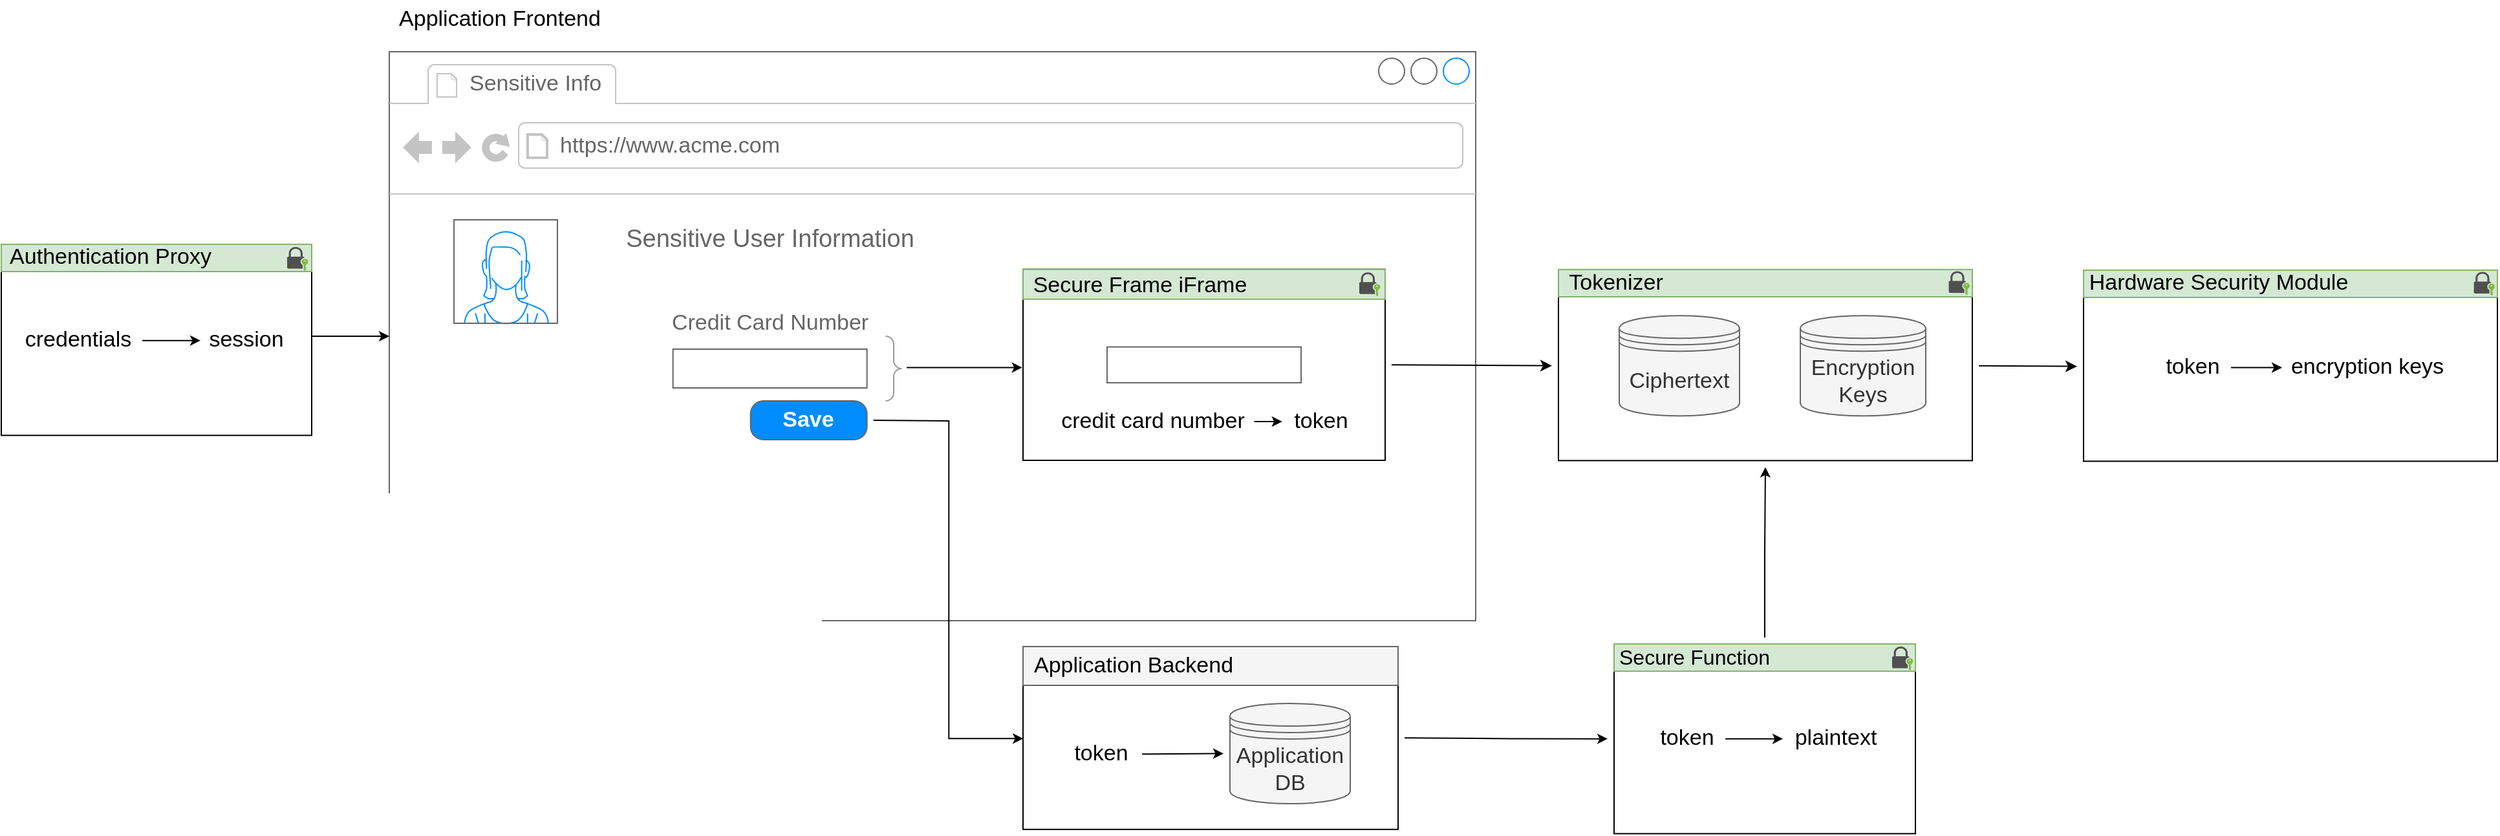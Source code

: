 <mxfile version="14.6.13" type="device"><diagram id="3wvpyR9ryva4eTB7-6Qc" name="Page-1"><mxGraphModel dx="2825" dy="741" grid="1" gridSize="10" guides="1" tooltips="1" connect="1" arrows="1" fold="1" page="1" pageScale="1" pageWidth="826" pageHeight="1169" math="0" shadow="0"><root><mxCell id="0"/><mxCell id="POYnjwbO3kG1oS7jZJs5-39" value="Application Frontend" parent="0"/><mxCell id="POYnjwbO3kG1oS7jZJs5-40" value="" style="strokeWidth=1;shadow=0;dashed=0;align=center;html=1;shape=mxgraph.mockup.containers.browserWindow;rSize=0;strokeColor=#666666;strokeColor2=#008cff;strokeColor3=#c4c4c4;mainText=,;recursiveResize=0;" vertex="1" parent="POYnjwbO3kG1oS7jZJs5-39"><mxGeometry x="-550" y="440" width="840" height="440" as="geometry"/></mxCell><mxCell id="POYnjwbO3kG1oS7jZJs5-41" value="Sensitive Info" style="strokeWidth=1;shadow=0;dashed=0;align=center;html=1;shape=mxgraph.mockup.containers.anchor;fontSize=17;fontColor=#666666;align=left;" vertex="1" parent="POYnjwbO3kG1oS7jZJs5-40"><mxGeometry x="60" y="12" width="110" height="26" as="geometry"/></mxCell><mxCell id="POYnjwbO3kG1oS7jZJs5-42" value="https://www.acme.com" style="strokeWidth=1;shadow=0;dashed=0;align=center;html=1;shape=mxgraph.mockup.containers.anchor;rSize=0;fontSize=17;fontColor=#666666;align=left;" vertex="1" parent="POYnjwbO3kG1oS7jZJs5-40"><mxGeometry x="130" y="60" width="250" height="26" as="geometry"/></mxCell><mxCell id="POYnjwbO3kG1oS7jZJs5-43" value="" style="strokeWidth=1;shadow=0;dashed=0;align=center;html=1;shape=mxgraph.mockup.text.textBox;fontColor=#666666;align=left;fontSize=17;spacingLeft=4;spacingTop=-3;strokeColor=#666666;mainText=" vertex="1" parent="POYnjwbO3kG1oS7jZJs5-40"><mxGeometry x="219.34" y="230" width="150" height="30" as="geometry"/></mxCell><mxCell id="POYnjwbO3kG1oS7jZJs5-44" value="&lt;font style=&quot;font-size: 19px;&quot;&gt;Sensitive User Information&lt;/font&gt;" style="text;html=1;align=center;verticalAlign=middle;resizable=0;points=[];autosize=1;strokeColor=none;fontColor=#666666;fontSize=19;" vertex="1" parent="POYnjwbO3kG1oS7jZJs5-40"><mxGeometry x="174.34" y="130" width="240" height="30" as="geometry"/></mxCell><mxCell id="POYnjwbO3kG1oS7jZJs5-45" value="&lt;font style=&quot;font-size: 17px&quot;&gt;Credit Card Number&lt;/font&gt;" style="text;html=1;align=center;verticalAlign=middle;resizable=0;points=[];autosize=1;strokeColor=none;fontColor=#666666;" vertex="1" parent="POYnjwbO3kG1oS7jZJs5-40"><mxGeometry x="209.34" y="200" width="170" height="20" as="geometry"/></mxCell><mxCell id="POYnjwbO3kG1oS7jZJs5-46" value="" style="verticalLabelPosition=bottom;shadow=0;dashed=0;align=center;html=1;verticalAlign=top;strokeWidth=1;shape=mxgraph.mockup.containers.userFemale;strokeColor=#666666;strokeColor2=#008cff;fontSize=19;fontColor=none;" vertex="1" parent="POYnjwbO3kG1oS7jZJs5-40"><mxGeometry x="50" y="130" width="80" height="80" as="geometry"/></mxCell><mxCell id="POYnjwbO3kG1oS7jZJs5-47" value="Save" style="strokeWidth=1;shadow=0;dashed=0;align=center;html=1;shape=mxgraph.mockup.buttons.button;strokeColor=#666666;fontColor=#ffffff;mainText=;buttonStyle=round;fontSize=17;fontStyle=1;fillColor=#008cff;whiteSpace=wrap;comic=0;perimeterSpacing=5;" vertex="1" parent="POYnjwbO3kG1oS7jZJs5-40"><mxGeometry x="279.34" y="270" width="90" height="30" as="geometry"/></mxCell><mxCell id="POYnjwbO3kG1oS7jZJs5-49" value="Application Frontend" style="text;html=1;align=center;verticalAlign=middle;resizable=0;points=[];autosize=1;strokeColor=none;fontSize=17;fontColor=none;" vertex="1" parent="POYnjwbO3kG1oS7jZJs5-39"><mxGeometry x="-550.003" y="400" width="170" height="30" as="geometry"/></mxCell><mxCell id="POYnjwbO3kG1oS7jZJs5-105" value="Application Backend" parent="0"/><mxCell id="POYnjwbO3kG1oS7jZJs5-106" value="" style="group;perimeterSpacing=5;" vertex="1" connectable="0" parent="POYnjwbO3kG1oS7jZJs5-105"><mxGeometry x="-60" y="900" width="290" height="141.39" as="geometry"/></mxCell><mxCell id="POYnjwbO3kG1oS7jZJs5-107" value="" style="rounded=0;whiteSpace=wrap;html=1;fontSize=19;fontColor=none;spacingLeft=0;comic=0;perimeterSpacing=5;" vertex="1" parent="POYnjwbO3kG1oS7jZJs5-106"><mxGeometry y="0.0" width="290" height="141.39" as="geometry"/></mxCell><mxCell id="POYnjwbO3kG1oS7jZJs5-108" value="" style="group;fillColor=#f5f5f5;strokeColor=#666666;fontColor=#333333;" vertex="1" connectable="0" parent="POYnjwbO3kG1oS7jZJs5-106"><mxGeometry width="290" height="30.0" as="geometry"/></mxCell><mxCell id="POYnjwbO3kG1oS7jZJs5-109" value="Application Backend" style="text;html=1;align=center;verticalAlign=middle;resizable=0;points=[];autosize=1;strokeColor=none;fontSize=17;fontColor=none;" vertex="1" parent="POYnjwbO3kG1oS7jZJs5-108"><mxGeometry x="-0.003" width="170" height="30" as="geometry"/></mxCell><mxCell id="POYnjwbO3kG1oS7jZJs5-110" value="Application DB" style="shape=datastore;whiteSpace=wrap;html=1;comic=0;fontSize=17;fillColor=#f5f5f5;strokeColor=#666666;fontColor=#333333;perimeterSpacing=5;" vertex="1" parent="POYnjwbO3kG1oS7jZJs5-106"><mxGeometry x="160" y="44" width="93" height="77.5" as="geometry"/></mxCell><mxCell id="POYnjwbO3kG1oS7jZJs5-111" value="" style="edgeStyle=orthogonalEdgeStyle;rounded=0;jumpSize=0;orthogonalLoop=1;jettySize=auto;html=1;fontSize=17;fontColor=none;startSize=6;endSize=5;strokeWidth=1;entryX=0.017;entryY=0.503;entryDx=0;entryDy=0;entryPerimeter=0;" edge="1" parent="POYnjwbO3kG1oS7jZJs5-105" target="POYnjwbO3kG1oS7jZJs5-107"><mxGeometry relative="1" as="geometry"><mxPoint x="-250" y="920" as="targetPoint"/><mxPoint x="-175.66" y="725" as="sourcePoint"/></mxGeometry></mxCell><mxCell id="POYnjwbO3kG1oS7jZJs5-112" value="token" style="text;html=1;align=center;verticalAlign=middle;resizable=0;points=[];autosize=1;strokeColor=none;fontSize=17;fontColor=none;" vertex="1" parent="POYnjwbO3kG1oS7jZJs5-105"><mxGeometry x="-30" y="967.75" width="60" height="30" as="geometry"/></mxCell><mxCell id="POYnjwbO3kG1oS7jZJs5-113" value="" style="endArrow=classic;html=1;fontSize=17;fontColor=none;startSize=6;endSize=5;strokeWidth=1;exitX=1.034;exitY=0.512;exitDx=0;exitDy=0;exitPerimeter=0;entryX=0;entryY=0.5;entryDx=0;entryDy=0;" edge="1" parent="POYnjwbO3kG1oS7jZJs5-105" source="POYnjwbO3kG1oS7jZJs5-112"><mxGeometry width="50" height="50" relative="1" as="geometry"><mxPoint x="-20" y="-116" as="sourcePoint"/><mxPoint x="95" y="982.75" as="targetPoint"/></mxGeometry></mxCell><mxCell id="POYnjwbO3kG1oS7jZJs5-59" value="Application Token Line" parent="0"/><mxCell id="FoLYjTk3o3KZbBLa0oIr-23" value="Secure Frame iFrame" parent="0"/><mxCell id="POYnjwbO3kG1oS7jZJs5-1" value="" style="group;perimeterSpacing=1;" vertex="1" connectable="0" parent="FoLYjTk3o3KZbBLa0oIr-23"><mxGeometry x="-60" y="606" width="280" height="150" as="geometry"/></mxCell><mxCell id="POYnjwbO3kG1oS7jZJs5-2" value="" style="group" vertex="1" connectable="0" parent="POYnjwbO3kG1oS7jZJs5-1"><mxGeometry width="280" height="150" as="geometry"/></mxCell><mxCell id="POYnjwbO3kG1oS7jZJs5-3" value="" style="rounded=0;whiteSpace=wrap;html=1;fontSize=19;fontColor=none;spacingLeft=0;comic=0;perimeterSpacing=5;" vertex="1" parent="POYnjwbO3kG1oS7jZJs5-2"><mxGeometry y="2.308" width="280" height="147.692" as="geometry"/></mxCell><mxCell id="POYnjwbO3kG1oS7jZJs5-4" value="" style="group" vertex="1" connectable="0" parent="POYnjwbO3kG1oS7jZJs5-2"><mxGeometry width="280" height="27.692" as="geometry"/></mxCell><mxCell id="POYnjwbO3kG1oS7jZJs5-5" value="" style="rounded=0;whiteSpace=wrap;html=1;comic=0;fontSize=17;fillColor=#d5e8d4;strokeColor=#82b366;" vertex="1" parent="POYnjwbO3kG1oS7jZJs5-4"><mxGeometry y="2.308" width="280" height="23.077" as="geometry"/></mxCell><mxCell id="POYnjwbO3kG1oS7jZJs5-6" value="Secure Frame iFrame" style="text;html=1;align=center;verticalAlign=middle;resizable=0;points=[];autosize=1;strokeColor=none;fontSize=17;fontColor=none;" vertex="1" parent="POYnjwbO3kG1oS7jZJs5-4"><mxGeometry width="180" height="30" as="geometry"/></mxCell><mxCell id="POYnjwbO3kG1oS7jZJs5-7" value="&lt;span style=&quot;color: rgba(0 , 0 , 0 , 0) ; font-family: monospace ; font-size: 0px&quot;&gt;%3CmxGraphModel%3E%3Croot%3E%3CmxCell%20id%3D%220%22%2F%3E%3CmxCell%20id%3D%221%22%20parent%3D%220%22%2F%3E%3CmxCell%20id%3D%222%22%20value%3D%22%22%20style%3D%22strokeWidth%3D1%3Bshadow%3D0%3Bdashed%3D0%3Balign%3Dcenter%3Bhtml%3D1%3Bshape%3Dmxgraph.mockup.containers.browserWindow%3BrSize%3D0%3BstrokeColor%3D%23666666%3BstrokeColor2%3D%23008cff%3BstrokeColor3%3D%23c4c4c4%3BmainText%3D%2C%3BrecursiveResize%3D0%3B%22%20vertex%3D%221%22%20parent%3D%221%22%3E%3CmxGeometry%20x%3D%22-550%22%20y%3D%22440%22%20width%3D%22840%22%20height%3D%22470%22%20as%3D%22geometry%22%2F%3E%3C%2FmxCell%3E%3CmxCell%20id%3D%223%22%20value%3D%22Sensitive%20Info%22%20style%3D%22strokeWidth%3D1%3Bshadow%3D0%3Bdashed%3D0%3Balign%3Dcenter%3Bhtml%3D1%3Bshape%3Dmxgraph.mockup.containers.anchor%3BfontSize%3D17%3BfontColor%3D%23666666%3Balign%3Dleft%3B%22%20vertex%3D%221%22%20parent%3D%222%22%3E%3CmxGeometry%20x%3D%2260%22%20y%3D%2212%22%20width%3D%22110%22%20height%3D%2226%22%20as%3D%22geometry%22%2F%3E%3C%2FmxCell%3E%3CmxCell%20id%3D%224%22%20value%3D%22https%3A%2F%2Fwww.acme.com%22%20style%3D%22strokeWidth%3D1%3Bshadow%3D0%3Bdashed%3D0%3Balign%3Dcenter%3Bhtml%3D1%3Bshape%3Dmxgraph.mockup.containers.anchor%3BrSize%3D0%3BfontSize%3D17%3BfontColor%3D%23666666%3Balign%3Dleft%3B%22%20vertex%3D%221%22%20parent%3D%222%22%3E%3CmxGeometry%20x%3D%22130%22%20y%3D%2260%22%20width%3D%22250%22%20height%3D%2226%22%20as%3D%22geometry%22%2F%3E%3C%2FmxCell%3E%3CmxCell%20id%3D%225%22%20value%3D%22%22%20style%3D%22strokeWidth%3D1%3Bshadow%3D0%3Bdashed%3D0%3Balign%3Dcenter%3Bhtml%3D1%3Bshape%3Dmxgraph.mockup.text.textBox%3BfontColor%3D%23666666%3Balign%3Dleft%3BfontSize%3D17%3BspacingLeft%3D4%3BspacingTop%3D-3%3BstrokeColor%3D%23666666%3BmainText%3D%22%20vertex%3D%221%22%20parent%3D%222%22%3E%3CmxGeometry%20x%3D%22219.34%22%20y%3D%22230%22%20width%3D%22150%22%20height%3D%2230%22%20as%3D%22geometry%22%2F%3E%3C%2FmxCell%3E%3CmxCell%20id%3D%226%22%20value%3D%22%26lt%3Bfont%20style%3D%26quot%3Bfont-size%3A%2019px%3B%26quot%3B%26gt%3BSensitive%20User%20Information%26lt%3B%2Ffont%26gt%3B%22%20style%3D%22text%3Bhtml%3D1%3Balign%3Dcenter%3BverticalAlign%3Dmiddle%3Bresizable%3D0%3Bpoints%3D%5B%5D%3Bautosize%3D1%3BstrokeColor%3Dnone%3BfontColor%3D%23666666%3BfontSize%3D19%3B%22%20vertex%3D%221%22%20parent%3D%222%22%3E%3CmxGeometry%20x%3D%22174.34%22%20y%3D%22130%22%20width%3D%22240%22%20height%3D%2230%22%20as%3D%22geometry%22%2F%3E%3C%2FmxCell%3E%3CmxCell%20id%3D%227%22%20value%3D%22%26lt%3Bfont%20style%3D%26quot%3Bfont-size%3A%2017px%26quot%3B%26gt%3BCredit%20Card%20Number%26lt%3B%2Ffont%26gt%3B%22%20style%3D%22text%3Bhtml%3D1%3Balign%3Dcenter%3BverticalAlign%3Dmiddle%3Bresizable%3D0%3Bpoints%3D%5B%5D%3Bautosize%3D1%3BstrokeColor%3Dnone%3BfontColor%3D%23666666%3B%22%20vertex%3D%221%22%20parent%3D%222%22%3E%3CmxGeometry%20x%3D%22209.34%22%20y%3D%22200%22%20width%3D%22170%22%20height%3D%2220%22%20as%3D%22geometry%22%2F%3E%3C%2FmxCell%3E%3CmxCell%20id%3D%228%22%20value%3D%22%22%20style%3D%22verticalLabelPosition%3Dbottom%3Bshadow%3D0%3Bdashed%3D0%3Balign%3Dcenter%3Bhtml%3D1%3BverticalAlign%3Dtop%3BstrokeWidth%3D1%3Bshape%3Dmxgraph.mockup.containers.userFemale%3BstrokeColor%3D%23666666%3BstrokeColor2%3D%23008cff%3BfontSize%3D19%3BfontColor%3Dnone%3B%22%20vertex%3D%221%22%20parent%3D%222%22%3E%3CmxGeometry%20x%3D%2250%22%20y%3D%22130%22%20width%3D%2280%22%20height%3D%2280%22%20as%3D%22geometry%22%2F%3E%3C%2FmxCell%3E%3CmxCell%20id%3D%229%22%20value%3D%22%22%20style%3D%22group%3BperimeterSpacing%3D1%3B%22%20vertex%3D%221%22%20connectable%3D%220%22%20parent%3D%222%22%3E%3CmxGeometry%20x%3D%22490%22%20y%3D%22160%22%20width%3D%22280%22%20height%3D%22162.5%22%20as%3D%22geometry%22%2F%3E%3C%2FmxCell%3E%3CmxCell%20id%3D%2210%22%20value%3D%22%22%20style%3D%22group%22%20vertex%3D%221%22%20connectable%3D%220%22%20parent%3D%229%22%3E%3CmxGeometry%20width%3D%22280%22%20height%3D%22162.5%22%20as%3D%22geometry%22%2F%3E%3C%2FmxCell%3E%3CmxCell%20id%3D%2211%22%20value%3D%22%22%20style%3D%22rounded%3D0%3BwhiteSpace%3Dwrap%3Bhtml%3D1%3BfontSize%3D19%3BfontColor%3Dnone%3BspacingLeft%3D0%3Bcomic%3D0%3BperimeterSpacing%3D5%3B%22%20vertex%3D%221%22%20parent%3D%2210%22%3E%3CmxGeometry%20y%3D%222.5%22%20width%3D%22280%22%20height%3D%22160%22%20as%3D%22geometry%22%2F%3E%3C%2FmxCell%3E%3CmxCell%20id%3D%2212%22%20value%3D%22%22%20style%3D%22group%22%20vertex%3D%221%22%20connectable%3D%220%22%20parent%3D%2210%22%3E%3CmxGeometry%20width%3D%22280%22%20height%3D%2230%22%20as%3D%22geometry%22%2F%3E%3C%2FmxCell%3E%3CmxCell%20id%3D%2213%22%20value%3D%22%22%20style%3D%22rounded%3D0%3BwhiteSpace%3Dwrap%3Bhtml%3D1%3Bcomic%3D0%3BfontSize%3D17%3BfontColor%3Dnone%3B%22%20vertex%3D%221%22%20parent%3D%2212%22%3E%3CmxGeometry%20y%3D%222.5%22%20width%3D%22280%22%20height%3D%2225%22%20as%3D%22geometry%22%2F%3E%3C%2FmxCell%3E%3CmxCell%20id%3D%2214%22%20value%3D%22Secure%20Frame%20iFrame%22%20style%3D%22text%3Bhtml%3D1%3Balign%3Dcenter%3BverticalAlign%3Dmiddle%3Bresizable%3D0%3Bpoints%3D%5B%5D%3Bautosize%3D1%3BstrokeColor%3Dnone%3BfontSize%3D17%3BfontColor%3Dnone%3B%22%20vertex%3D%221%22%20parent%3D%2212%22%3E%3CmxGeometry%20width%3D%22180%22%20height%3D%2230%22%20as%3D%22geometry%22%2F%3E%3C%2FmxCell%3E%3CmxCell%20id%3D%2215%22%20value%3D%22%22%20style%3D%22pointerEvents%3D1%3Bshadow%3D0%3Bdashed%3D0%3Bhtml%3D1%3BstrokeColor%3Dnone%3BfillColor%3D%23505050%3BlabelPosition%3Dcenter%3BverticalLabelPosition%3Dbottom%3BverticalAlign%3Dtop%3BoutlineConnect%3D0%3Balign%3Dcenter%3Bshape%3Dmxgraph.office.security.lock_with_key_security_green%3Bcomic%3D0%3BfontSize%3D17%3BfontColor%3Dnone%3B%22%20vertex%3D%221%22%20parent%3D%2212%22%3E%3CmxGeometry%20x%3D%22260%22%20y%3D%225%22%20width%3D%2216.21%22%20height%3D%2220%22%20as%3D%22geometry%22%2F%3E%3C%2FmxCell%3E%3CmxCell%20id%3D%2216%22%20value%3D%22%22%20style%3D%22strokeWidth%3D1%3Bshadow%3D0%3Bdashed%3D0%3Balign%3Dcenter%3Bhtml%3D1%3Bshape%3Dmxgraph.mockup.text.textBox%3BfontColor%3D%23666666%3Balign%3Dleft%3BfontSize%3D17%3BspacingLeft%3D4%3BspacingTop%3D-3%3BstrokeColor%3D%23666666%3BmainText%3D%22%20vertex%3D%221%22%20parent%3D%2210%22%3E%3CmxGeometry%20x%3D%2265.0%22%20y%3D%2267.5%22%20width%3D%22150%22%20height%3D%2230%22%20as%3D%22geometry%22%2F%3E%3C%2FmxCell%3E%3C%2Froot%3E%3C%2FmxGraphModel%3E&lt;/span&gt;" style="pointerEvents=1;shadow=0;dashed=0;html=1;strokeColor=none;fillColor=#505050;labelPosition=center;verticalLabelPosition=bottom;verticalAlign=top;outlineConnect=0;align=center;shape=mxgraph.office.security.lock_with_key_security_green;comic=0;fontSize=17;fontColor=none;" vertex="1" parent="POYnjwbO3kG1oS7jZJs5-4"><mxGeometry x="260" y="4.615" width="16.21" height="18.462" as="geometry"/></mxCell><mxCell id="POYnjwbO3kG1oS7jZJs5-8" value="" style="strokeWidth=1;shadow=0;dashed=0;align=center;html=1;shape=mxgraph.mockup.text.textBox;fontColor=#666666;align=left;fontSize=17;spacingLeft=4;spacingTop=-3;strokeColor=#666666;mainText=" vertex="1" parent="POYnjwbO3kG1oS7jZJs5-2"><mxGeometry x="65.0" y="62.308" width="150" height="27.692" as="geometry"/></mxCell><mxCell id="POYnjwbO3kG1oS7jZJs5-9" value="credit card number" style="text;html=1;align=center;verticalAlign=middle;resizable=0;points=[];autosize=1;strokeColor=none;fontSize=17;fontColor=none;" vertex="1" parent="POYnjwbO3kG1oS7jZJs5-2"><mxGeometry x="20" y="105" width="160" height="30" as="geometry"/></mxCell><mxCell id="POYnjwbO3kG1oS7jZJs5-10" value="token" style="text;html=1;align=center;verticalAlign=middle;resizable=0;points=[];autosize=1;strokeColor=none;fontSize=17;fontColor=none;" vertex="1" parent="POYnjwbO3kG1oS7jZJs5-2"><mxGeometry x="200" y="105" width="60" height="30" as="geometry"/></mxCell><mxCell id="POYnjwbO3kG1oS7jZJs5-11" value="" style="endArrow=classic;html=1;fontSize=17;fontColor=none;startSize=6;endSize=5;strokeWidth=1;entryX=0.006;entryY=0.5;entryDx=0;entryDy=0;entryPerimeter=0;exitX=0.992;exitY=0.5;exitDx=0;exitDy=0;exitPerimeter=0;" edge="1" parent="POYnjwbO3kG1oS7jZJs5-2" source="POYnjwbO3kG1oS7jZJs5-9" target="POYnjwbO3kG1oS7jZJs5-10"><mxGeometry width="50" height="50" relative="1" as="geometry"><mxPoint x="182" y="121" as="sourcePoint"/><mxPoint x="199.96" y="120.71" as="targetPoint"/></mxGeometry></mxCell><mxCell id="POYnjwbO3kG1oS7jZJs5-12" value="" style="edgeStyle=orthogonalEdgeStyle;rounded=0;orthogonalLoop=1;jettySize=auto;html=1;fontSize=17;fontColor=none;entryX=0.015;entryY=0.513;entryDx=0;entryDy=0;entryPerimeter=0;jumpSize=0;strokeWidth=1;startSize=6;endSize=5;" edge="1" parent="FoLYjTk3o3KZbBLa0oIr-23" target="POYnjwbO3kG1oS7jZJs5-3"><mxGeometry relative="1" as="geometry"><mxPoint x="-60" y="685" as="targetPoint"/><Array as="points"><mxPoint x="-105" y="685"/></Array><mxPoint x="-150" y="684.2" as="sourcePoint"/></mxGeometry></mxCell><mxCell id="POYnjwbO3kG1oS7jZJs5-58" value="" style="labelPosition=right;align=left;strokeWidth=1;shape=mxgraph.mockup.markup.curlyBrace;html=1;shadow=0;dashed=0;strokeColor=#999999;direction=south;fontSize=17;fontColor=none;" vertex="1" parent="FoLYjTk3o3KZbBLa0oIr-23"><mxGeometry x="-170" y="660" width="20" height="50" as="geometry"/></mxCell><mxCell id="POYnjwbO3kG1oS7jZJs5-13" value="Tokenizer Line" parent="0"/><mxCell id="POYnjwbO3kG1oS7jZJs5-131" value="" style="endArrow=classic;html=1;entryX=0;entryY=0.5;entryDx=0;entryDy=0;exitX=1;exitY=0.5;exitDx=0;exitDy=0;" edge="1" parent="POYnjwbO3kG1oS7jZJs5-13" source="POYnjwbO3kG1oS7jZJs5-3" target="FoLYjTk3o3KZbBLa0oIr-2"><mxGeometry width="50" height="50" relative="1" as="geometry"><mxPoint x="300" y="810" as="sourcePoint"/><mxPoint x="190" y="730" as="targetPoint"/></mxGeometry></mxCell><object label="Tokenizer" asdf="asdf" id="g5qT8U0kvN6DWc5SUocR-1"><mxCell parent="0"/></object><mxCell id="FoLYjTk3o3KZbBLa0oIr-1" value="" style="group" parent="g5qT8U0kvN6DWc5SUocR-1" vertex="1" connectable="0"><mxGeometry x="354" y="599.5" width="320" height="156.69" as="geometry"/></mxCell><mxCell id="FoLYjTk3o3KZbBLa0oIr-2" value="" style="rounded=0;whiteSpace=wrap;html=1;fontSize=19;fontColor=none;spacingLeft=0;comic=0;perimeterSpacing=5;" parent="FoLYjTk3o3KZbBLa0oIr-1" vertex="1"><mxGeometry y="10" width="320" height="146.69" as="geometry"/></mxCell><mxCell id="FoLYjTk3o3KZbBLa0oIr-3" value="" style="rounded=0;whiteSpace=wrap;html=1;comic=0;fontSize=17;fillColor=#d5e8d4;strokeColor=#82b366;" parent="FoLYjTk3o3KZbBLa0oIr-1" vertex="1"><mxGeometry y="8.92" width="320" height="21.08" as="geometry"/></mxCell><mxCell id="FoLYjTk3o3KZbBLa0oIr-4" value="Tokenizer" style="text;html=1;align=center;verticalAlign=middle;resizable=0;points=[];autosize=1;strokeColor=none;fontSize=17;fontColor=none;" parent="FoLYjTk3o3KZbBLa0oIr-1" vertex="1"><mxGeometry x="-1.143" y="4" width="90" height="30" as="geometry"/></mxCell><mxCell id="FoLYjTk3o3KZbBLa0oIr-5" value="&lt;span style=&quot;color: rgba(0 , 0 , 0 , 0) ; font-family: monospace ; font-size: 0px&quot;&gt;%3CmxGraphModel%3E%3Croot%3E%3CmxCell%20id%3D%220%22%2F%3E%3CmxCell%20id%3D%221%22%20parent%3D%220%22%2F%3E%3CmxCell%20id%3D%222%22%20value%3D%22%22%20style%3D%22strokeWidth%3D1%3Bshadow%3D0%3Bdashed%3D0%3Balign%3Dcenter%3Bhtml%3D1%3Bshape%3Dmxgraph.mockup.containers.browserWindow%3BrSize%3D0%3BstrokeColor%3D%23666666%3BstrokeColor2%3D%23008cff%3BstrokeColor3%3D%23c4c4c4%3BmainText%3D%2C%3BrecursiveResize%3D0%3B%22%20vertex%3D%221%22%20parent%3D%221%22%3E%3CmxGeometry%20x%3D%22-550%22%20y%3D%22440%22%20width%3D%22840%22%20height%3D%22470%22%20as%3D%22geometry%22%2F%3E%3C%2FmxCell%3E%3CmxCell%20id%3D%223%22%20value%3D%22Sensitive%20Info%22%20style%3D%22strokeWidth%3D1%3Bshadow%3D0%3Bdashed%3D0%3Balign%3Dcenter%3Bhtml%3D1%3Bshape%3Dmxgraph.mockup.containers.anchor%3BfontSize%3D17%3BfontColor%3D%23666666%3Balign%3Dleft%3B%22%20vertex%3D%221%22%20parent%3D%222%22%3E%3CmxGeometry%20x%3D%2260%22%20y%3D%2212%22%20width%3D%22110%22%20height%3D%2226%22%20as%3D%22geometry%22%2F%3E%3C%2FmxCell%3E%3CmxCell%20id%3D%224%22%20value%3D%22https%3A%2F%2Fwww.acme.com%22%20style%3D%22strokeWidth%3D1%3Bshadow%3D0%3Bdashed%3D0%3Balign%3Dcenter%3Bhtml%3D1%3Bshape%3Dmxgraph.mockup.containers.anchor%3BrSize%3D0%3BfontSize%3D17%3BfontColor%3D%23666666%3Balign%3Dleft%3B%22%20vertex%3D%221%22%20parent%3D%222%22%3E%3CmxGeometry%20x%3D%22130%22%20y%3D%2260%22%20width%3D%22250%22%20height%3D%2226%22%20as%3D%22geometry%22%2F%3E%3C%2FmxCell%3E%3CmxCell%20id%3D%225%22%20value%3D%22%22%20style%3D%22strokeWidth%3D1%3Bshadow%3D0%3Bdashed%3D0%3Balign%3Dcenter%3Bhtml%3D1%3Bshape%3Dmxgraph.mockup.text.textBox%3BfontColor%3D%23666666%3Balign%3Dleft%3BfontSize%3D17%3BspacingLeft%3D4%3BspacingTop%3D-3%3BstrokeColor%3D%23666666%3BmainText%3D%22%20vertex%3D%221%22%20parent%3D%222%22%3E%3CmxGeometry%20x%3D%22219.34%22%20y%3D%22230%22%20width%3D%22150%22%20height%3D%2230%22%20as%3D%22geometry%22%2F%3E%3C%2FmxCell%3E%3CmxCell%20id%3D%226%22%20value%3D%22%26lt%3Bfont%20style%3D%26quot%3Bfont-size%3A%2019px%3B%26quot%3B%26gt%3BSensitive%20User%20Information%26lt%3B%2Ffont%26gt%3B%22%20style%3D%22text%3Bhtml%3D1%3Balign%3Dcenter%3BverticalAlign%3Dmiddle%3Bresizable%3D0%3Bpoints%3D%5B%5D%3Bautosize%3D1%3BstrokeColor%3Dnone%3BfontColor%3D%23666666%3BfontSize%3D19%3B%22%20vertex%3D%221%22%20parent%3D%222%22%3E%3CmxGeometry%20x%3D%22174.34%22%20y%3D%22130%22%20width%3D%22240%22%20height%3D%2230%22%20as%3D%22geometry%22%2F%3E%3C%2FmxCell%3E%3CmxCell%20id%3D%227%22%20value%3D%22%26lt%3Bfont%20style%3D%26quot%3Bfont-size%3A%2017px%26quot%3B%26gt%3BCredit%20Card%20Number%26lt%3B%2Ffont%26gt%3B%22%20style%3D%22text%3Bhtml%3D1%3Balign%3Dcenter%3BverticalAlign%3Dmiddle%3Bresizable%3D0%3Bpoints%3D%5B%5D%3Bautosize%3D1%3BstrokeColor%3Dnone%3BfontColor%3D%23666666%3B%22%20vertex%3D%221%22%20parent%3D%222%22%3E%3CmxGeometry%20x%3D%22209.34%22%20y%3D%22200%22%20width%3D%22170%22%20height%3D%2220%22%20as%3D%22geometry%22%2F%3E%3C%2FmxCell%3E%3CmxCell%20id%3D%228%22%20value%3D%22%22%20style%3D%22verticalLabelPosition%3Dbottom%3Bshadow%3D0%3Bdashed%3D0%3Balign%3Dcenter%3Bhtml%3D1%3BverticalAlign%3Dtop%3BstrokeWidth%3D1%3Bshape%3Dmxgraph.mockup.containers.userFemale%3BstrokeColor%3D%23666666%3BstrokeColor2%3D%23008cff%3BfontSize%3D19%3BfontColor%3Dnone%3B%22%20vertex%3D%221%22%20parent%3D%222%22%3E%3CmxGeometry%20x%3D%2250%22%20y%3D%22130%22%20width%3D%2280%22%20height%3D%2280%22%20as%3D%22geometry%22%2F%3E%3C%2FmxCell%3E%3CmxCell%20id%3D%229%22%20value%3D%22%22%20style%3D%22group%3BperimeterSpacing%3D1%3B%22%20vertex%3D%221%22%20connectable%3D%220%22%20parent%3D%222%22%3E%3CmxGeometry%20x%3D%22490%22%20y%3D%22160%22%20width%3D%22280%22%20height%3D%22162.5%22%20as%3D%22geometry%22%2F%3E%3C%2FmxCell%3E%3CmxCell%20id%3D%2210%22%20value%3D%22%22%20style%3D%22group%22%20vertex%3D%221%22%20connectable%3D%220%22%20parent%3D%229%22%3E%3CmxGeometry%20width%3D%22280%22%20height%3D%22162.5%22%20as%3D%22geometry%22%2F%3E%3C%2FmxCell%3E%3CmxCell%20id%3D%2211%22%20value%3D%22%22%20style%3D%22rounded%3D0%3BwhiteSpace%3Dwrap%3Bhtml%3D1%3BfontSize%3D19%3BfontColor%3Dnone%3BspacingLeft%3D0%3Bcomic%3D0%3BperimeterSpacing%3D5%3B%22%20vertex%3D%221%22%20parent%3D%2210%22%3E%3CmxGeometry%20y%3D%222.5%22%20width%3D%22280%22%20height%3D%22160%22%20as%3D%22geometry%22%2F%3E%3C%2FmxCell%3E%3CmxCell%20id%3D%2212%22%20value%3D%22%22%20style%3D%22group%22%20vertex%3D%221%22%20connectable%3D%220%22%20parent%3D%2210%22%3E%3CmxGeometry%20width%3D%22280%22%20height%3D%2230%22%20as%3D%22geometry%22%2F%3E%3C%2FmxCell%3E%3CmxCell%20id%3D%2213%22%20value%3D%22%22%20style%3D%22rounded%3D0%3BwhiteSpace%3Dwrap%3Bhtml%3D1%3Bcomic%3D0%3BfontSize%3D17%3BfontColor%3Dnone%3B%22%20vertex%3D%221%22%20parent%3D%2212%22%3E%3CmxGeometry%20y%3D%222.5%22%20width%3D%22280%22%20height%3D%2225%22%20as%3D%22geometry%22%2F%3E%3C%2FmxCell%3E%3CmxCell%20id%3D%2214%22%20value%3D%22Secure%20Frame%20iFrame%22%20style%3D%22text%3Bhtml%3D1%3Balign%3Dcenter%3BverticalAlign%3Dmiddle%3Bresizable%3D0%3Bpoints%3D%5B%5D%3Bautosize%3D1%3BstrokeColor%3Dnone%3BfontSize%3D17%3BfontColor%3Dnone%3B%22%20vertex%3D%221%22%20parent%3D%2212%22%3E%3CmxGeometry%20width%3D%22180%22%20height%3D%2230%22%20as%3D%22geometry%22%2F%3E%3C%2FmxCell%3E%3CmxCell%20id%3D%2215%22%20value%3D%22%22%20style%3D%22pointerEvents%3D1%3Bshadow%3D0%3Bdashed%3D0%3Bhtml%3D1%3BstrokeColor%3Dnone%3BfillColor%3D%23505050%3BlabelPosition%3Dcenter%3BverticalLabelPosition%3Dbottom%3BverticalAlign%3Dtop%3BoutlineConnect%3D0%3Balign%3Dcenter%3Bshape%3Dmxgraph.office.security.lock_with_key_security_green%3Bcomic%3D0%3BfontSize%3D17%3BfontColor%3Dnone%3B%22%20vertex%3D%221%22%20parent%3D%2212%22%3E%3CmxGeometry%20x%3D%22260%22%20y%3D%225%22%20width%3D%2216.21%22%20height%3D%2220%22%20as%3D%22geometry%22%2F%3E%3C%2FmxCell%3E%3CmxCell%20id%3D%2216%22%20value%3D%22%22%20style%3D%22strokeWidth%3D1%3Bshadow%3D0%3Bdashed%3D0%3Balign%3Dcenter%3Bhtml%3D1%3Bshape%3Dmxgraph.mockup.text.textBox%3BfontColor%3D%23666666%3Balign%3Dleft%3BfontSize%3D17%3BspacingLeft%3D4%3BspacingTop%3D-3%3BstrokeColor%3D%23666666%3BmainText%3D%22%20vertex%3D%221%22%20parent%3D%2210%22%3E%3CmxGeometry%20x%3D%2265.0%22%20y%3D%2267.5%22%20width%3D%22150%22%20height%3D%2230%22%20as%3D%22geometry%22%2F%3E%3C%2FmxCell%3E%3C%2Froot%3E%3C%2FmxGraphModel%3E&lt;/span&gt;" style="pointerEvents=1;shadow=0;dashed=0;html=1;strokeColor=none;fillColor=#505050;labelPosition=center;verticalLabelPosition=bottom;verticalAlign=top;outlineConnect=0;align=center;shape=mxgraph.office.security.lock_with_key_security_green;comic=0;fontSize=17;fontColor=none;" parent="FoLYjTk3o3KZbBLa0oIr-1" vertex="1"><mxGeometry x="301.79" y="10.225" width="16.21" height="18.462" as="geometry"/></mxCell><mxCell id="FoLYjTk3o3KZbBLa0oIr-6" value="Ciphertext" style="shape=datastore;whiteSpace=wrap;html=1;comic=0;fontSize=17;fillColor=#f5f5f5;strokeColor=#666666;fontColor=#333333;" parent="FoLYjTk3o3KZbBLa0oIr-1" vertex="1"><mxGeometry x="47" y="44.6" width="93" height="77.5" as="geometry"/></mxCell><mxCell id="FoLYjTk3o3KZbBLa0oIr-7" value="Encryption Keys" style="shape=datastore;whiteSpace=wrap;html=1;comic=0;fontSize=17;fontColor=#333333;fillColor=#f5f5f5;strokeColor=#666666;" parent="FoLYjTk3o3KZbBLa0oIr-1" vertex="1"><mxGeometry x="187" y="44.6" width="97" height="77.5" as="geometry"/></mxCell><mxCell id="FoLYjTk3o3KZbBLa0oIr-8" value="Tokenizer Encryption Details" parent="0" visible="0"/><mxCell id="FoLYjTk3o3KZbBLa0oIr-10" value="" style="labelPosition=right;align=left;strokeWidth=1;shape=mxgraph.mockup.markup.curlyBrace;html=1;shadow=0;dashed=0;strokeColor=#999999;direction=south;" parent="FoLYjTk3o3KZbBLa0oIr-8" vertex="1"><mxGeometry x="690" y="620" width="20" height="140" as="geometry"/></mxCell><mxCell id="FoLYjTk3o3KZbBLa0oIr-11" value="Ciphertext" style="shape=datastore;whiteSpace=wrap;html=1;comic=0;fontSize=17;fillColor=#f5f5f5;strokeColor=#666666;fontColor=#333333;" parent="FoLYjTk3o3KZbBLa0oIr-8" vertex="1"><mxGeometry x="860" y="587.5" width="93" height="77.5" as="geometry"/></mxCell><mxCell id="FoLYjTk3o3KZbBLa0oIr-12" value="Encryption Keys" style="shape=datastore;whiteSpace=wrap;html=1;comic=0;fontSize=17;fontColor=#333333;fillColor=#f5f5f5;strokeColor=#666666;" parent="FoLYjTk3o3KZbBLa0oIr-8" vertex="1"><mxGeometry x="1000" y="587.5" width="97" height="77.5" as="geometry"/></mxCell><mxCell id="FoLYjTk3o3KZbBLa0oIr-17" value="" style="edgeStyle=orthogonalEdgeStyle;rounded=0;orthogonalLoop=1;jettySize=auto;html=1;" parent="FoLYjTk3o3KZbBLa0oIr-8" source="FoLYjTk3o3KZbBLa0oIr-13" target="FoLYjTk3o3KZbBLa0oIr-14" edge="1"><mxGeometry relative="1" as="geometry"/></mxCell><mxCell id="FoLYjTk3o3KZbBLa0oIr-18" value="" style="edgeStyle=orthogonalEdgeStyle;rounded=0;orthogonalLoop=1;jettySize=auto;html=1;" parent="FoLYjTk3o3KZbBLa0oIr-8" source="FoLYjTk3o3KZbBLa0oIr-13" target="FoLYjTk3o3KZbBLa0oIr-12" edge="1"><mxGeometry relative="1" as="geometry"/></mxCell><mxCell id="FoLYjTk3o3KZbBLa0oIr-20" style="edgeStyle=orthogonalEdgeStyle;rounded=0;orthogonalLoop=1;jettySize=auto;html=1;exitX=0.5;exitY=0;exitDx=0;exitDy=0;entryX=0.5;entryY=1;entryDx=0;entryDy=0;" parent="FoLYjTk3o3KZbBLa0oIr-8" source="FoLYjTk3o3KZbBLa0oIr-13" target="FoLYjTk3o3KZbBLa0oIr-11" edge="1"><mxGeometry relative="1" as="geometry"/></mxCell><mxCell id="FoLYjTk3o3KZbBLa0oIr-13" value="&lt;font style=&quot;font-size: 17px&quot;&gt;Deterministic Values&lt;/font&gt;" style="whiteSpace=wrap;html=1;fillColor=#dae8fc;strokeColor=#6c8ebf;" parent="FoLYjTk3o3KZbBLa0oIr-8" vertex="1"><mxGeometry x="920" y="712.5" width="120" height="60" as="geometry"/></mxCell><mxCell id="FoLYjTk3o3KZbBLa0oIr-14" value="&lt;font style=&quot;font-size: 17px&quot;&gt;Token&lt;/font&gt;" style="whiteSpace=wrap;html=1;fillColor=#dae8fc;strokeColor=#6c8ebf;" parent="FoLYjTk3o3KZbBLa0oIr-8" vertex="1"><mxGeometry x="1087" y="712.5" width="120" height="60" as="geometry"/></mxCell><mxCell id="FoLYjTk3o3KZbBLa0oIr-16" value="" style="edgeStyle=orthogonalEdgeStyle;rounded=0;orthogonalLoop=1;jettySize=auto;html=1;" parent="FoLYjTk3o3KZbBLa0oIr-8" source="FoLYjTk3o3KZbBLa0oIr-15" target="FoLYjTk3o3KZbBLa0oIr-13" edge="1"><mxGeometry relative="1" as="geometry"/></mxCell><mxCell id="FoLYjTk3o3KZbBLa0oIr-15" value="&lt;span style=&quot;font-size: 17px&quot;&gt;Plaintext&lt;/span&gt;" style="whiteSpace=wrap;html=1;fillColor=#dae8fc;strokeColor=#6c8ebf;" parent="FoLYjTk3o3KZbBLa0oIr-8" vertex="1"><mxGeometry x="750" y="712.5" width="120" height="60" as="geometry"/></mxCell><mxCell id="POYnjwbO3kG1oS7jZJs5-76" value="" style="edgeStyle=orthogonalEdgeStyle;rounded=0;orthogonalLoop=1;jettySize=auto;html=1;" edge="1" parent="FoLYjTk3o3KZbBLa0oIr-8" source="POYnjwbO3kG1oS7jZJs5-77"><mxGeometry relative="1" as="geometry"><mxPoint x="980" y="772.5" as="targetPoint"/></mxGeometry></mxCell><mxCell id="POYnjwbO3kG1oS7jZJs5-77" value="&lt;font style=&quot;font-size: 17px&quot;&gt;Tokenizer Secret&lt;/font&gt;" style="whiteSpace=wrap;html=1;fillColor=#f5f5f5;strokeColor=#666666;fontColor=#333333;" vertex="1" parent="FoLYjTk3o3KZbBLa0oIr-8"><mxGeometry x="920" y="810" width="120" height="60" as="geometry"/></mxCell><mxCell id="POYnjwbO3kG1oS7jZJs5-62" value="Auth Proxy" parent="0"/><mxCell id="POYnjwbO3kG1oS7jZJs5-63" value="" style="edgeStyle=orthogonalEdgeStyle;rounded=0;jumpSize=0;orthogonalLoop=1;jettySize=auto;html=1;fontSize=17;fontColor=none;startSize=6;endSize=5;strokeWidth=1;" edge="1" parent="POYnjwbO3kG1oS7jZJs5-62"><mxGeometry relative="1" as="geometry"><mxPoint x="-615" y="659.995" as="sourcePoint"/><mxPoint x="-550" y="659.995" as="targetPoint"/></mxGeometry></mxCell><mxCell id="POYnjwbO3kG1oS7jZJs5-64" value="" style="group" vertex="1" connectable="0" parent="POYnjwbO3kG1oS7jZJs5-62"><mxGeometry x="-850" y="580" width="240" height="156.69" as="geometry"/></mxCell><mxCell id="POYnjwbO3kG1oS7jZJs5-65" value="" style="rounded=0;whiteSpace=wrap;html=1;fontSize=19;fontColor=none;spacingLeft=0;comic=0;perimeterSpacing=5;" vertex="1" parent="POYnjwbO3kG1oS7jZJs5-64"><mxGeometry y="10" width="240" height="146.69" as="geometry"/></mxCell><mxCell id="POYnjwbO3kG1oS7jZJs5-66" value="" style="rounded=0;whiteSpace=wrap;html=1;comic=0;fontSize=17;fillColor=#d5e8d4;strokeColor=#82b366;" vertex="1" parent="POYnjwbO3kG1oS7jZJs5-64"><mxGeometry y="8.92" width="240" height="21.08" as="geometry"/></mxCell><mxCell id="POYnjwbO3kG1oS7jZJs5-67" value="Authentication Proxy" style="text;html=1;align=center;verticalAlign=middle;resizable=0;points=[];autosize=1;strokeColor=none;fontSize=17;fontColor=none;" vertex="1" parent="POYnjwbO3kG1oS7jZJs5-64"><mxGeometry x="-0.857" y="4" width="170" height="30" as="geometry"/></mxCell><mxCell id="POYnjwbO3kG1oS7jZJs5-68" value="" style="edgeStyle=orthogonalEdgeStyle;rounded=0;jumpSize=0;orthogonalLoop=1;jettySize=auto;html=1;fontSize=17;fontColor=none;startSize=6;endSize=5;strokeWidth=1;" edge="1" parent="POYnjwbO3kG1oS7jZJs5-64" source="POYnjwbO3kG1oS7jZJs5-69" target="POYnjwbO3kG1oS7jZJs5-70"><mxGeometry relative="1" as="geometry"/></mxCell><mxCell id="POYnjwbO3kG1oS7jZJs5-69" value="credentials" style="text;html=1;align=center;verticalAlign=middle;resizable=0;points=[];autosize=1;strokeColor=none;fontSize=17;fontColor=none;" vertex="1" parent="POYnjwbO3kG1oS7jZJs5-64"><mxGeometry x="9" y="68.34" width="100" height="30" as="geometry"/></mxCell><mxCell id="POYnjwbO3kG1oS7jZJs5-70" value="session" style="text;html=1;align=center;verticalAlign=middle;resizable=0;points=[];autosize=1;strokeColor=none;fontSize=17;fontColor=none;" vertex="1" parent="POYnjwbO3kG1oS7jZJs5-64"><mxGeometry x="154" y="68.34" width="70" height="30" as="geometry"/></mxCell><mxCell id="POYnjwbO3kG1oS7jZJs5-71" value="&lt;span style=&quot;color: rgba(0 , 0 , 0 , 0) ; font-family: monospace ; font-size: 0px&quot;&gt;%3CmxGraphModel%3E%3Croot%3E%3CmxCell%20id%3D%220%22%2F%3E%3CmxCell%20id%3D%221%22%20parent%3D%220%22%2F%3E%3CmxCell%20id%3D%222%22%20value%3D%22%22%20style%3D%22strokeWidth%3D1%3Bshadow%3D0%3Bdashed%3D0%3Balign%3Dcenter%3Bhtml%3D1%3Bshape%3Dmxgraph.mockup.containers.browserWindow%3BrSize%3D0%3BstrokeColor%3D%23666666%3BstrokeColor2%3D%23008cff%3BstrokeColor3%3D%23c4c4c4%3BmainText%3D%2C%3BrecursiveResize%3D0%3B%22%20vertex%3D%221%22%20parent%3D%221%22%3E%3CmxGeometry%20x%3D%22-550%22%20y%3D%22440%22%20width%3D%22840%22%20height%3D%22470%22%20as%3D%22geometry%22%2F%3E%3C%2FmxCell%3E%3CmxCell%20id%3D%223%22%20value%3D%22Sensitive%20Info%22%20style%3D%22strokeWidth%3D1%3Bshadow%3D0%3Bdashed%3D0%3Balign%3Dcenter%3Bhtml%3D1%3Bshape%3Dmxgraph.mockup.containers.anchor%3BfontSize%3D17%3BfontColor%3D%23666666%3Balign%3Dleft%3B%22%20vertex%3D%221%22%20parent%3D%222%22%3E%3CmxGeometry%20x%3D%2260%22%20y%3D%2212%22%20width%3D%22110%22%20height%3D%2226%22%20as%3D%22geometry%22%2F%3E%3C%2FmxCell%3E%3CmxCell%20id%3D%224%22%20value%3D%22https%3A%2F%2Fwww.acme.com%22%20style%3D%22strokeWidth%3D1%3Bshadow%3D0%3Bdashed%3D0%3Balign%3Dcenter%3Bhtml%3D1%3Bshape%3Dmxgraph.mockup.containers.anchor%3BrSize%3D0%3BfontSize%3D17%3BfontColor%3D%23666666%3Balign%3Dleft%3B%22%20vertex%3D%221%22%20parent%3D%222%22%3E%3CmxGeometry%20x%3D%22130%22%20y%3D%2260%22%20width%3D%22250%22%20height%3D%2226%22%20as%3D%22geometry%22%2F%3E%3C%2FmxCell%3E%3CmxCell%20id%3D%225%22%20value%3D%22%22%20style%3D%22strokeWidth%3D1%3Bshadow%3D0%3Bdashed%3D0%3Balign%3Dcenter%3Bhtml%3D1%3Bshape%3Dmxgraph.mockup.text.textBox%3BfontColor%3D%23666666%3Balign%3Dleft%3BfontSize%3D17%3BspacingLeft%3D4%3BspacingTop%3D-3%3BstrokeColor%3D%23666666%3BmainText%3D%22%20vertex%3D%221%22%20parent%3D%222%22%3E%3CmxGeometry%20x%3D%22219.34%22%20y%3D%22230%22%20width%3D%22150%22%20height%3D%2230%22%20as%3D%22geometry%22%2F%3E%3C%2FmxCell%3E%3CmxCell%20id%3D%226%22%20value%3D%22%26lt%3Bfont%20style%3D%26quot%3Bfont-size%3A%2019px%3B%26quot%3B%26gt%3BSensitive%20User%20Information%26lt%3B%2Ffont%26gt%3B%22%20style%3D%22text%3Bhtml%3D1%3Balign%3Dcenter%3BverticalAlign%3Dmiddle%3Bresizable%3D0%3Bpoints%3D%5B%5D%3Bautosize%3D1%3BstrokeColor%3Dnone%3BfontColor%3D%23666666%3BfontSize%3D19%3B%22%20vertex%3D%221%22%20parent%3D%222%22%3E%3CmxGeometry%20x%3D%22174.34%22%20y%3D%22130%22%20width%3D%22240%22%20height%3D%2230%22%20as%3D%22geometry%22%2F%3E%3C%2FmxCell%3E%3CmxCell%20id%3D%227%22%20value%3D%22%26lt%3Bfont%20style%3D%26quot%3Bfont-size%3A%2017px%26quot%3B%26gt%3BCredit%20Card%20Number%26lt%3B%2Ffont%26gt%3B%22%20style%3D%22text%3Bhtml%3D1%3Balign%3Dcenter%3BverticalAlign%3Dmiddle%3Bresizable%3D0%3Bpoints%3D%5B%5D%3Bautosize%3D1%3BstrokeColor%3Dnone%3BfontColor%3D%23666666%3B%22%20vertex%3D%221%22%20parent%3D%222%22%3E%3CmxGeometry%20x%3D%22209.34%22%20y%3D%22200%22%20width%3D%22170%22%20height%3D%2220%22%20as%3D%22geometry%22%2F%3E%3C%2FmxCell%3E%3CmxCell%20id%3D%228%22%20value%3D%22%22%20style%3D%22verticalLabelPosition%3Dbottom%3Bshadow%3D0%3Bdashed%3D0%3Balign%3Dcenter%3Bhtml%3D1%3BverticalAlign%3Dtop%3BstrokeWidth%3D1%3Bshape%3Dmxgraph.mockup.containers.userFemale%3BstrokeColor%3D%23666666%3BstrokeColor2%3D%23008cff%3BfontSize%3D19%3BfontColor%3Dnone%3B%22%20vertex%3D%221%22%20parent%3D%222%22%3E%3CmxGeometry%20x%3D%2250%22%20y%3D%22130%22%20width%3D%2280%22%20height%3D%2280%22%20as%3D%22geometry%22%2F%3E%3C%2FmxCell%3E%3CmxCell%20id%3D%229%22%20value%3D%22%22%20style%3D%22group%3BperimeterSpacing%3D1%3B%22%20vertex%3D%221%22%20connectable%3D%220%22%20parent%3D%222%22%3E%3CmxGeometry%20x%3D%22490%22%20y%3D%22160%22%20width%3D%22280%22%20height%3D%22162.5%22%20as%3D%22geometry%22%2F%3E%3C%2FmxCell%3E%3CmxCell%20id%3D%2210%22%20value%3D%22%22%20style%3D%22group%22%20vertex%3D%221%22%20connectable%3D%220%22%20parent%3D%229%22%3E%3CmxGeometry%20width%3D%22280%22%20height%3D%22162.5%22%20as%3D%22geometry%22%2F%3E%3C%2FmxCell%3E%3CmxCell%20id%3D%2211%22%20value%3D%22%22%20style%3D%22rounded%3D0%3BwhiteSpace%3Dwrap%3Bhtml%3D1%3BfontSize%3D19%3BfontColor%3Dnone%3BspacingLeft%3D0%3Bcomic%3D0%3BperimeterSpacing%3D5%3B%22%20vertex%3D%221%22%20parent%3D%2210%22%3E%3CmxGeometry%20y%3D%222.5%22%20width%3D%22280%22%20height%3D%22160%22%20as%3D%22geometry%22%2F%3E%3C%2FmxCell%3E%3CmxCell%20id%3D%2212%22%20value%3D%22%22%20style%3D%22group%22%20vertex%3D%221%22%20connectable%3D%220%22%20parent%3D%2210%22%3E%3CmxGeometry%20width%3D%22280%22%20height%3D%2230%22%20as%3D%22geometry%22%2F%3E%3C%2FmxCell%3E%3CmxCell%20id%3D%2213%22%20value%3D%22%22%20style%3D%22rounded%3D0%3BwhiteSpace%3Dwrap%3Bhtml%3D1%3Bcomic%3D0%3BfontSize%3D17%3BfontColor%3Dnone%3B%22%20vertex%3D%221%22%20parent%3D%2212%22%3E%3CmxGeometry%20y%3D%222.5%22%20width%3D%22280%22%20height%3D%2225%22%20as%3D%22geometry%22%2F%3E%3C%2FmxCell%3E%3CmxCell%20id%3D%2214%22%20value%3D%22Secure%20Frame%20iFrame%22%20style%3D%22text%3Bhtml%3D1%3Balign%3Dcenter%3BverticalAlign%3Dmiddle%3Bresizable%3D0%3Bpoints%3D%5B%5D%3Bautosize%3D1%3BstrokeColor%3Dnone%3BfontSize%3D17%3BfontColor%3Dnone%3B%22%20vertex%3D%221%22%20parent%3D%2212%22%3E%3CmxGeometry%20width%3D%22180%22%20height%3D%2230%22%20as%3D%22geometry%22%2F%3E%3C%2FmxCell%3E%3CmxCell%20id%3D%2215%22%20value%3D%22%22%20style%3D%22pointerEvents%3D1%3Bshadow%3D0%3Bdashed%3D0%3Bhtml%3D1%3BstrokeColor%3Dnone%3BfillColor%3D%23505050%3BlabelPosition%3Dcenter%3BverticalLabelPosition%3Dbottom%3BverticalAlign%3Dtop%3BoutlineConnect%3D0%3Balign%3Dcenter%3Bshape%3Dmxgraph.office.security.lock_with_key_security_green%3Bcomic%3D0%3BfontSize%3D17%3BfontColor%3Dnone%3B%22%20vertex%3D%221%22%20parent%3D%2212%22%3E%3CmxGeometry%20x%3D%22260%22%20y%3D%225%22%20width%3D%2216.21%22%20height%3D%2220%22%20as%3D%22geometry%22%2F%3E%3C%2FmxCell%3E%3CmxCell%20id%3D%2216%22%20value%3D%22%22%20style%3D%22strokeWidth%3D1%3Bshadow%3D0%3Bdashed%3D0%3Balign%3Dcenter%3Bhtml%3D1%3Bshape%3Dmxgraph.mockup.text.textBox%3BfontColor%3D%23666666%3Balign%3Dleft%3BfontSize%3D17%3BspacingLeft%3D4%3BspacingTop%3D-3%3BstrokeColor%3D%23666666%3BmainText%3D%22%20vertex%3D%221%22%20parent%3D%2210%22%3E%3CmxGeometry%20x%3D%2265.0%22%20y%3D%2267.5%22%20width%3D%22150%22%20height%3D%2230%22%20as%3D%22geometry%22%2F%3E%3C%2FmxCell%3E%3C%2Froot%3E%3C%2FmxGraphModel%3E&lt;/span&gt;" style="pointerEvents=1;shadow=0;dashed=0;html=1;strokeColor=none;fillColor=#505050;labelPosition=center;verticalLabelPosition=bottom;verticalAlign=top;outlineConnect=0;align=center;shape=mxgraph.office.security.lock_with_key_security_green;comic=0;fontSize=17;fontColor=none;" vertex="1" parent="POYnjwbO3kG1oS7jZJs5-64"><mxGeometry x="221" y="10.995" width="16.21" height="18.462" as="geometry"/></mxCell><mxCell id="POYnjwbO3kG1oS7jZJs5-15" value="Secure Function" parent="0"/><mxCell id="POYnjwbO3kG1oS7jZJs5-26" value="" style="group;perimeterSpacing=0;" vertex="1" connectable="0" parent="POYnjwbO3kG1oS7jZJs5-15"><mxGeometry x="397" y="888" width="233" height="156.69" as="geometry"/></mxCell><mxCell id="POYnjwbO3kG1oS7jZJs5-38" value="" style="group" vertex="1" connectable="0" parent="POYnjwbO3kG1oS7jZJs5-26"><mxGeometry x="-0.002" y="4.46" width="233.002" height="152.23" as="geometry"/></mxCell><mxCell id="POYnjwbO3kG1oS7jZJs5-27" value="" style="rounded=0;whiteSpace=wrap;html=1;fontSize=19;fontColor=none;spacingLeft=0;comic=0;perimeterSpacing=5;" vertex="1" parent="POYnjwbO3kG1oS7jZJs5-38"><mxGeometry x="0.002" y="5.54" width="233" height="146.69" as="geometry"/></mxCell><mxCell id="POYnjwbO3kG1oS7jZJs5-28" value="" style="rounded=0;whiteSpace=wrap;html=1;comic=0;fontSize=17;fillColor=#d5e8d4;strokeColor=#82b366;" vertex="1" parent="POYnjwbO3kG1oS7jZJs5-38"><mxGeometry x="0.002" y="5.54" width="233" height="21.08" as="geometry"/></mxCell><mxCell id="POYnjwbO3kG1oS7jZJs5-29" value="&lt;p&gt;&lt;font style=&quot;font-size: 16px ; line-height: 0%&quot;&gt;Secure Function&lt;/font&gt;&lt;/p&gt;" style="text;html=1;align=left;verticalAlign=middle;resizable=0;points=[];autosize=1;strokeColor=none;fontSize=17;fontColor=none;" vertex="1" parent="POYnjwbO3kG1oS7jZJs5-38"><mxGeometry x="2" y="-13.46" width="130" height="60" as="geometry"/></mxCell><mxCell id="POYnjwbO3kG1oS7jZJs5-31" value="token" style="text;html=1;align=center;verticalAlign=middle;resizable=0;points=[];autosize=1;strokeColor=none;fontSize=17;fontColor=none;" vertex="1" parent="POYnjwbO3kG1oS7jZJs5-38"><mxGeometry x="26.002" y="63.88" width="60" height="30" as="geometry"/></mxCell><mxCell id="POYnjwbO3kG1oS7jZJs5-32" value="plaintext" style="text;html=1;align=center;verticalAlign=middle;resizable=0;points=[];autosize=1;strokeColor=none;fontSize=17;fontColor=none;" vertex="1" parent="POYnjwbO3kG1oS7jZJs5-38"><mxGeometry x="130.53" y="63.88" width="80" height="30" as="geometry"/></mxCell><mxCell id="POYnjwbO3kG1oS7jZJs5-30" value="" style="edgeStyle=orthogonalEdgeStyle;rounded=0;jumpSize=0;orthogonalLoop=1;jettySize=auto;html=1;fontSize=17;fontColor=none;startSize=6;endSize=5;strokeWidth=1;" edge="1" parent="POYnjwbO3kG1oS7jZJs5-38" source="POYnjwbO3kG1oS7jZJs5-31" target="POYnjwbO3kG1oS7jZJs5-32"><mxGeometry relative="1" as="geometry"/></mxCell><mxCell id="POYnjwbO3kG1oS7jZJs5-33" value="" style="edgeStyle=orthogonalEdgeStyle;rounded=0;jumpSize=0;orthogonalLoop=1;jettySize=auto;html=1;fontSize=17;fontColor=none;startSize=6;endSize=5;strokeWidth=1;entryX=0;entryY=0.5;entryDx=0;entryDy=0;" edge="1" parent="POYnjwbO3kG1oS7jZJs5-15" target="POYnjwbO3kG1oS7jZJs5-27"><mxGeometry relative="1" as="geometry"><mxPoint x="305" y="970.695" as="targetPoint"/><mxPoint x="235" y="970.667" as="sourcePoint"/></mxGeometry></mxCell><mxCell id="POYnjwbO3kG1oS7jZJs5-34" value="&lt;span style=&quot;color: rgba(0 , 0 , 0 , 0) ; font-family: monospace ; font-size: 0px&quot;&gt;%3CmxGraphModel%3E%3Croot%3E%3CmxCell%20id%3D%220%22%2F%3E%3CmxCell%20id%3D%221%22%20parent%3D%220%22%2F%3E%3CmxCell%20id%3D%222%22%20value%3D%22%22%20style%3D%22strokeWidth%3D1%3Bshadow%3D0%3Bdashed%3D0%3Balign%3Dcenter%3Bhtml%3D1%3Bshape%3Dmxgraph.mockup.containers.browserWindow%3BrSize%3D0%3BstrokeColor%3D%23666666%3BstrokeColor2%3D%23008cff%3BstrokeColor3%3D%23c4c4c4%3BmainText%3D%2C%3BrecursiveResize%3D0%3B%22%20vertex%3D%221%22%20parent%3D%221%22%3E%3CmxGeometry%20x%3D%22-550%22%20y%3D%22440%22%20width%3D%22840%22%20height%3D%22470%22%20as%3D%22geometry%22%2F%3E%3C%2FmxCell%3E%3CmxCell%20id%3D%223%22%20value%3D%22Sensitive%20Info%22%20style%3D%22strokeWidth%3D1%3Bshadow%3D0%3Bdashed%3D0%3Balign%3Dcenter%3Bhtml%3D1%3Bshape%3Dmxgraph.mockup.containers.anchor%3BfontSize%3D17%3BfontColor%3D%23666666%3Balign%3Dleft%3B%22%20vertex%3D%221%22%20parent%3D%222%22%3E%3CmxGeometry%20x%3D%2260%22%20y%3D%2212%22%20width%3D%22110%22%20height%3D%2226%22%20as%3D%22geometry%22%2F%3E%3C%2FmxCell%3E%3CmxCell%20id%3D%224%22%20value%3D%22https%3A%2F%2Fwww.acme.com%22%20style%3D%22strokeWidth%3D1%3Bshadow%3D0%3Bdashed%3D0%3Balign%3Dcenter%3Bhtml%3D1%3Bshape%3Dmxgraph.mockup.containers.anchor%3BrSize%3D0%3BfontSize%3D17%3BfontColor%3D%23666666%3Balign%3Dleft%3B%22%20vertex%3D%221%22%20parent%3D%222%22%3E%3CmxGeometry%20x%3D%22130%22%20y%3D%2260%22%20width%3D%22250%22%20height%3D%2226%22%20as%3D%22geometry%22%2F%3E%3C%2FmxCell%3E%3CmxCell%20id%3D%225%22%20value%3D%22%22%20style%3D%22strokeWidth%3D1%3Bshadow%3D0%3Bdashed%3D0%3Balign%3Dcenter%3Bhtml%3D1%3Bshape%3Dmxgraph.mockup.text.textBox%3BfontColor%3D%23666666%3Balign%3Dleft%3BfontSize%3D17%3BspacingLeft%3D4%3BspacingTop%3D-3%3BstrokeColor%3D%23666666%3BmainText%3D%22%20vertex%3D%221%22%20parent%3D%222%22%3E%3CmxGeometry%20x%3D%22219.34%22%20y%3D%22230%22%20width%3D%22150%22%20height%3D%2230%22%20as%3D%22geometry%22%2F%3E%3C%2FmxCell%3E%3CmxCell%20id%3D%226%22%20value%3D%22%26lt%3Bfont%20style%3D%26quot%3Bfont-size%3A%2019px%3B%26quot%3B%26gt%3BSensitive%20User%20Information%26lt%3B%2Ffont%26gt%3B%22%20style%3D%22text%3Bhtml%3D1%3Balign%3Dcenter%3BverticalAlign%3Dmiddle%3Bresizable%3D0%3Bpoints%3D%5B%5D%3Bautosize%3D1%3BstrokeColor%3Dnone%3BfontColor%3D%23666666%3BfontSize%3D19%3B%22%20vertex%3D%221%22%20parent%3D%222%22%3E%3CmxGeometry%20x%3D%22174.34%22%20y%3D%22130%22%20width%3D%22240%22%20height%3D%2230%22%20as%3D%22geometry%22%2F%3E%3C%2FmxCell%3E%3CmxCell%20id%3D%227%22%20value%3D%22%26lt%3Bfont%20style%3D%26quot%3Bfont-size%3A%2017px%26quot%3B%26gt%3BCredit%20Card%20Number%26lt%3B%2Ffont%26gt%3B%22%20style%3D%22text%3Bhtml%3D1%3Balign%3Dcenter%3BverticalAlign%3Dmiddle%3Bresizable%3D0%3Bpoints%3D%5B%5D%3Bautosize%3D1%3BstrokeColor%3Dnone%3BfontColor%3D%23666666%3B%22%20vertex%3D%221%22%20parent%3D%222%22%3E%3CmxGeometry%20x%3D%22209.34%22%20y%3D%22200%22%20width%3D%22170%22%20height%3D%2220%22%20as%3D%22geometry%22%2F%3E%3C%2FmxCell%3E%3CmxCell%20id%3D%228%22%20value%3D%22%22%20style%3D%22verticalLabelPosition%3Dbottom%3Bshadow%3D0%3Bdashed%3D0%3Balign%3Dcenter%3Bhtml%3D1%3BverticalAlign%3Dtop%3BstrokeWidth%3D1%3Bshape%3Dmxgraph.mockup.containers.userFemale%3BstrokeColor%3D%23666666%3BstrokeColor2%3D%23008cff%3BfontSize%3D19%3BfontColor%3Dnone%3B%22%20vertex%3D%221%22%20parent%3D%222%22%3E%3CmxGeometry%20x%3D%2250%22%20y%3D%22130%22%20width%3D%2280%22%20height%3D%2280%22%20as%3D%22geometry%22%2F%3E%3C%2FmxCell%3E%3CmxCell%20id%3D%229%22%20value%3D%22%22%20style%3D%22group%3BperimeterSpacing%3D1%3B%22%20vertex%3D%221%22%20connectable%3D%220%22%20parent%3D%222%22%3E%3CmxGeometry%20x%3D%22490%22%20y%3D%22160%22%20width%3D%22280%22%20height%3D%22162.5%22%20as%3D%22geometry%22%2F%3E%3C%2FmxCell%3E%3CmxCell%20id%3D%2210%22%20value%3D%22%22%20style%3D%22group%22%20vertex%3D%221%22%20connectable%3D%220%22%20parent%3D%229%22%3E%3CmxGeometry%20width%3D%22280%22%20height%3D%22162.5%22%20as%3D%22geometry%22%2F%3E%3C%2FmxCell%3E%3CmxCell%20id%3D%2211%22%20value%3D%22%22%20style%3D%22rounded%3D0%3BwhiteSpace%3Dwrap%3Bhtml%3D1%3BfontSize%3D19%3BfontColor%3Dnone%3BspacingLeft%3D0%3Bcomic%3D0%3BperimeterSpacing%3D5%3B%22%20vertex%3D%221%22%20parent%3D%2210%22%3E%3CmxGeometry%20y%3D%222.5%22%20width%3D%22280%22%20height%3D%22160%22%20as%3D%22geometry%22%2F%3E%3C%2FmxCell%3E%3CmxCell%20id%3D%2212%22%20value%3D%22%22%20style%3D%22group%22%20vertex%3D%221%22%20connectable%3D%220%22%20parent%3D%2210%22%3E%3CmxGeometry%20width%3D%22280%22%20height%3D%2230%22%20as%3D%22geometry%22%2F%3E%3C%2FmxCell%3E%3CmxCell%20id%3D%2213%22%20value%3D%22%22%20style%3D%22rounded%3D0%3BwhiteSpace%3Dwrap%3Bhtml%3D1%3Bcomic%3D0%3BfontSize%3D17%3BfontColor%3Dnone%3B%22%20vertex%3D%221%22%20parent%3D%2212%22%3E%3CmxGeometry%20y%3D%222.5%22%20width%3D%22280%22%20height%3D%2225%22%20as%3D%22geometry%22%2F%3E%3C%2FmxCell%3E%3CmxCell%20id%3D%2214%22%20value%3D%22Secure%20Frame%20iFrame%22%20style%3D%22text%3Bhtml%3D1%3Balign%3Dcenter%3BverticalAlign%3Dmiddle%3Bresizable%3D0%3Bpoints%3D%5B%5D%3Bautosize%3D1%3BstrokeColor%3Dnone%3BfontSize%3D17%3BfontColor%3Dnone%3B%22%20vertex%3D%221%22%20parent%3D%2212%22%3E%3CmxGeometry%20width%3D%22180%22%20height%3D%2230%22%20as%3D%22geometry%22%2F%3E%3C%2FmxCell%3E%3CmxCell%20id%3D%2215%22%20value%3D%22%22%20style%3D%22pointerEvents%3D1%3Bshadow%3D0%3Bdashed%3D0%3Bhtml%3D1%3BstrokeColor%3Dnone%3BfillColor%3D%23505050%3BlabelPosition%3Dcenter%3BverticalLabelPosition%3Dbottom%3BverticalAlign%3Dtop%3BoutlineConnect%3D0%3Balign%3Dcenter%3Bshape%3Dmxgraph.office.security.lock_with_key_security_green%3Bcomic%3D0%3BfontSize%3D17%3BfontColor%3Dnone%3B%22%20vertex%3D%221%22%20parent%3D%2212%22%3E%3CmxGeometry%20x%3D%22260%22%20y%3D%225%22%20width%3D%2216.21%22%20height%3D%2220%22%20as%3D%22geometry%22%2F%3E%3C%2FmxCell%3E%3CmxCell%20id%3D%2216%22%20value%3D%22%22%20style%3D%22strokeWidth%3D1%3Bshadow%3D0%3Bdashed%3D0%3Balign%3Dcenter%3Bhtml%3D1%3Bshape%3Dmxgraph.mockup.text.textBox%3BfontColor%3D%23666666%3Balign%3Dleft%3BfontSize%3D17%3BspacingLeft%3D4%3BspacingTop%3D-3%3BstrokeColor%3D%23666666%3BmainText%3D%22%20vertex%3D%221%22%20parent%3D%2210%22%3E%3CmxGeometry%20x%3D%2265.0%22%20y%3D%2267.5%22%20width%3D%22150%22%20height%3D%2230%22%20as%3D%22geometry%22%2F%3E%3C%2FmxCell%3E%3C%2Froot%3E%3C%2FmxGraphModel%3E&lt;/span&gt;" style="pointerEvents=1;shadow=0;dashed=0;html=1;strokeColor=none;fillColor=#505050;labelPosition=center;verticalLabelPosition=bottom;verticalAlign=top;outlineConnect=0;align=center;shape=mxgraph.office.security.lock_with_key_security_green;comic=0;fontSize=17;fontColor=none;" vertex="1" parent="POYnjwbO3kG1oS7jZJs5-15"><mxGeometry x="612" y="899.995" width="16.21" height="18.462" as="geometry"/></mxCell><mxCell id="POYnjwbO3kG1oS7jZJs5-35" value="" style="edgeStyle=orthogonalEdgeStyle;rounded=0;jumpSize=0;orthogonalLoop=1;jettySize=auto;html=1;fontSize=17;fontColor=none;startSize=6;endSize=5;strokeWidth=1;entryX=0.5;entryY=1;entryDx=0;entryDy=0;exitX=0.5;exitY=0;exitDx=0;exitDy=0;" edge="1" parent="POYnjwbO3kG1oS7jZJs5-15" source="POYnjwbO3kG1oS7jZJs5-27" target="FoLYjTk3o3KZbBLa0oIr-2"><mxGeometry relative="1" as="geometry"><mxPoint x="396" y="981.345" as="targetPoint"/><mxPoint x="520" y="890" as="sourcePoint"/></mxGeometry></mxCell><mxCell id="POYnjwbO3kG1oS7jZJs5-78" value="Level 1 Config" parent="0" visible="0"/><mxCell id="POYnjwbO3kG1oS7jZJs5-122" value="" style="group;perimeterSpacing=5;" vertex="1" connectable="0" parent="POYnjwbO3kG1oS7jZJs5-78"><mxGeometry x="-40" y="920" width="430" height="180" as="geometry"/></mxCell><mxCell id="POYnjwbO3kG1oS7jZJs5-123" value="" style="rounded=0;whiteSpace=wrap;html=1;fontSize=19;fontColor=none;spacingLeft=0;comic=0;perimeterSpacing=5;" vertex="1" parent="POYnjwbO3kG1oS7jZJs5-122"><mxGeometry y="0.0" width="430" height="180.0" as="geometry"/></mxCell><mxCell id="POYnjwbO3kG1oS7jZJs5-124" value="" style="group;fillColor=#f5f5f5;strokeColor=#666666;fontColor=#333333;" vertex="1" connectable="0" parent="POYnjwbO3kG1oS7jZJs5-122"><mxGeometry width="430" height="38.192" as="geometry"/></mxCell><mxCell id="POYnjwbO3kG1oS7jZJs5-125" value="Application Backend" style="text;html=1;align=center;verticalAlign=middle;resizable=0;points=[];autosize=1;strokeColor=none;fontSize=17;fontColor=none;" vertex="1" parent="POYnjwbO3kG1oS7jZJs5-124"><mxGeometry x="-0.004" width="170" height="30" as="geometry"/></mxCell><mxCell id="POYnjwbO3kG1oS7jZJs5-126" value="Application DB" style="shape=datastore;whiteSpace=wrap;html=1;comic=0;fontSize=17;fillColor=#f5f5f5;strokeColor=#666666;fontColor=#333333;perimeterSpacing=5;" vertex="1" parent="POYnjwbO3kG1oS7jZJs5-122"><mxGeometry x="320" y="73.83" width="92.17" height="73.98" as="geometry"/></mxCell><mxCell id="POYnjwbO3kG1oS7jZJs5-79" value="" style="group" vertex="1" connectable="0" parent="POYnjwbO3kG1oS7jZJs5-122"><mxGeometry x="11.647" y="46.99" width="174.707" height="120" as="geometry"/></mxCell><mxCell id="POYnjwbO3kG1oS7jZJs5-80" value="" style="rounded=0;whiteSpace=wrap;html=1;fontSize=19;fontColor=none;spacingLeft=0;comic=0;perimeterSpacing=5;" vertex="1" parent="POYnjwbO3kG1oS7jZJs5-79"><mxGeometry y="7.658" width="174.707" height="112.342" as="geometry"/></mxCell><mxCell id="POYnjwbO3kG1oS7jZJs5-81" value="" style="rounded=0;whiteSpace=wrap;html=1;comic=0;fontSize=17;fillColor=#f5f5f5;strokeColor=#666666;fontColor=#333333;" vertex="1" parent="POYnjwbO3kG1oS7jZJs5-79"><mxGeometry y="6.83" width="174.707" height="23.17" as="geometry"/></mxCell><mxCell id="POYnjwbO3kG1oS7jZJs5-82" value="Tokenizer Library" style="text;html=1;align=center;verticalAlign=middle;resizable=0;points=[];autosize=1;strokeColor=none;fontSize=17;fontColor=none;" vertex="1" parent="POYnjwbO3kG1oS7jZJs5-79"><mxGeometry x="0.541" y="4.063" width="140" height="30" as="geometry"/></mxCell><mxCell id="POYnjwbO3kG1oS7jZJs5-84" value="Ciphertext" style="shape=datastore;whiteSpace=wrap;html=1;comic=0;fontSize=17;fillColor=#f5f5f5;strokeColor=#666666;fontColor=#333333;" vertex="1" parent="POYnjwbO3kG1oS7jZJs5-79"><mxGeometry x="36.805" y="40" width="101.097" height="59.35" as="geometry"/></mxCell><mxCell id="POYnjwbO3kG1oS7jZJs5-128" value="token" style="text;html=1;align=center;verticalAlign=middle;resizable=0;points=[];autosize=1;strokeColor=none;fontSize=17;fontColor=none;" vertex="1" parent="POYnjwbO3kG1oS7jZJs5-122"><mxGeometry x="225" y="95.82" width="60" height="30" as="geometry"/></mxCell><mxCell id="POYnjwbO3kG1oS7jZJs5-130" value="" style="endArrow=classic;html=1;exitX=1;exitY=0.5;exitDx=0;exitDy=0;entryX=-0.039;entryY=0.511;entryDx=0;entryDy=0;entryPerimeter=0;" edge="1" parent="POYnjwbO3kG1oS7jZJs5-122" source="POYnjwbO3kG1oS7jZJs5-80" target="POYnjwbO3kG1oS7jZJs5-128"><mxGeometry width="50" height="50" relative="1" as="geometry"><mxPoint x="180" y="70" as="sourcePoint"/><mxPoint x="230" y="20" as="targetPoint"/></mxGeometry></mxCell><mxCell id="POYnjwbO3kG1oS7jZJs5-129" value="" style="endArrow=classic;html=1;fontSize=17;fontColor=none;startSize=6;endSize=5;strokeWidth=1;exitX=1.034;exitY=0.512;exitDx=0;exitDy=0;exitPerimeter=0;entryX=0;entryY=0.5;entryDx=0;entryDy=0;" edge="1" parent="POYnjwbO3kG1oS7jZJs5-122" source="POYnjwbO3kG1oS7jZJs5-128" target="POYnjwbO3kG1oS7jZJs5-126"><mxGeometry width="50" height="50" relative="1" as="geometry"><mxPoint x="220" y="-1043.75" as="sourcePoint"/><mxPoint x="335" y="55" as="targetPoint"/></mxGeometry></mxCell><mxCell id="POYnjwbO3kG1oS7jZJs5-127" value="" style="edgeStyle=orthogonalEdgeStyle;rounded=0;jumpSize=0;orthogonalLoop=1;jettySize=auto;html=1;fontSize=17;fontColor=none;startSize=6;endSize=5;strokeWidth=1;exitX=0.967;exitY=0.496;exitDx=0;exitDy=0;exitPerimeter=0;entryX=0;entryY=0.5;entryDx=0;entryDy=0;" edge="1" parent="POYnjwbO3kG1oS7jZJs5-78" target="POYnjwbO3kG1oS7jZJs5-123" source="POYnjwbO3kG1oS7jZJs5-47"><mxGeometry relative="1" as="geometry"><mxPoint x="-90" y="1050" as="targetPoint"/><mxPoint x="-155.66" y="745" as="sourcePoint"/><Array as="points"><mxPoint x="-100" y="725"/><mxPoint x="-100" y="1011"/><mxPoint x="-45" y="1011"/></Array></mxGeometry></mxCell><mxCell id="POYnjwbO3kG1oS7jZJs5-132" value="HSM" parent="0"/><mxCell id="POYnjwbO3kG1oS7jZJs5-133" value="" style="group" vertex="1" connectable="0" parent="POYnjwbO3kG1oS7jZJs5-132"><mxGeometry x="760" y="600" width="320" height="156.69" as="geometry"/></mxCell><mxCell id="POYnjwbO3kG1oS7jZJs5-134" value="" style="rounded=0;whiteSpace=wrap;html=1;fontSize=19;fontColor=none;spacingLeft=0;comic=0;perimeterSpacing=5;" vertex="1" parent="POYnjwbO3kG1oS7jZJs5-133"><mxGeometry y="10" width="320" height="146.69" as="geometry"/></mxCell><mxCell id="POYnjwbO3kG1oS7jZJs5-135" value="" style="rounded=0;whiteSpace=wrap;html=1;comic=0;fontSize=17;fillColor=#d5e8d4;strokeColor=#82b366;" vertex="1" parent="POYnjwbO3kG1oS7jZJs5-133"><mxGeometry y="8.92" width="320" height="21.08" as="geometry"/></mxCell><mxCell id="POYnjwbO3kG1oS7jZJs5-136" value="Hardware Security Module" style="text;html=1;align=center;verticalAlign=middle;resizable=0;points=[];autosize=1;strokeColor=none;fontSize=17;fontColor=none;" vertex="1" parent="POYnjwbO3kG1oS7jZJs5-133"><mxGeometry x="-1.143" y="4" width="210" height="30" as="geometry"/></mxCell><mxCell id="POYnjwbO3kG1oS7jZJs5-137" value="&lt;span style=&quot;color: rgba(0 , 0 , 0 , 0) ; font-family: monospace ; font-size: 0px&quot;&gt;%3CmxGraphModel%3E%3Croot%3E%3CmxCell%20id%3D%220%22%2F%3E%3CmxCell%20id%3D%221%22%20parent%3D%220%22%2F%3E%3CmxCell%20id%3D%222%22%20value%3D%22%22%20style%3D%22strokeWidth%3D1%3Bshadow%3D0%3Bdashed%3D0%3Balign%3Dcenter%3Bhtml%3D1%3Bshape%3Dmxgraph.mockup.containers.browserWindow%3BrSize%3D0%3BstrokeColor%3D%23666666%3BstrokeColor2%3D%23008cff%3BstrokeColor3%3D%23c4c4c4%3BmainText%3D%2C%3BrecursiveResize%3D0%3B%22%20vertex%3D%221%22%20parent%3D%221%22%3E%3CmxGeometry%20x%3D%22-550%22%20y%3D%22440%22%20width%3D%22840%22%20height%3D%22470%22%20as%3D%22geometry%22%2F%3E%3C%2FmxCell%3E%3CmxCell%20id%3D%223%22%20value%3D%22Sensitive%20Info%22%20style%3D%22strokeWidth%3D1%3Bshadow%3D0%3Bdashed%3D0%3Balign%3Dcenter%3Bhtml%3D1%3Bshape%3Dmxgraph.mockup.containers.anchor%3BfontSize%3D17%3BfontColor%3D%23666666%3Balign%3Dleft%3B%22%20vertex%3D%221%22%20parent%3D%222%22%3E%3CmxGeometry%20x%3D%2260%22%20y%3D%2212%22%20width%3D%22110%22%20height%3D%2226%22%20as%3D%22geometry%22%2F%3E%3C%2FmxCell%3E%3CmxCell%20id%3D%224%22%20value%3D%22https%3A%2F%2Fwww.acme.com%22%20style%3D%22strokeWidth%3D1%3Bshadow%3D0%3Bdashed%3D0%3Balign%3Dcenter%3Bhtml%3D1%3Bshape%3Dmxgraph.mockup.containers.anchor%3BrSize%3D0%3BfontSize%3D17%3BfontColor%3D%23666666%3Balign%3Dleft%3B%22%20vertex%3D%221%22%20parent%3D%222%22%3E%3CmxGeometry%20x%3D%22130%22%20y%3D%2260%22%20width%3D%22250%22%20height%3D%2226%22%20as%3D%22geometry%22%2F%3E%3C%2FmxCell%3E%3CmxCell%20id%3D%225%22%20value%3D%22%22%20style%3D%22strokeWidth%3D1%3Bshadow%3D0%3Bdashed%3D0%3Balign%3Dcenter%3Bhtml%3D1%3Bshape%3Dmxgraph.mockup.text.textBox%3BfontColor%3D%23666666%3Balign%3Dleft%3BfontSize%3D17%3BspacingLeft%3D4%3BspacingTop%3D-3%3BstrokeColor%3D%23666666%3BmainText%3D%22%20vertex%3D%221%22%20parent%3D%222%22%3E%3CmxGeometry%20x%3D%22219.34%22%20y%3D%22230%22%20width%3D%22150%22%20height%3D%2230%22%20as%3D%22geometry%22%2F%3E%3C%2FmxCell%3E%3CmxCell%20id%3D%226%22%20value%3D%22%26lt%3Bfont%20style%3D%26quot%3Bfont-size%3A%2019px%3B%26quot%3B%26gt%3BSensitive%20User%20Information%26lt%3B%2Ffont%26gt%3B%22%20style%3D%22text%3Bhtml%3D1%3Balign%3Dcenter%3BverticalAlign%3Dmiddle%3Bresizable%3D0%3Bpoints%3D%5B%5D%3Bautosize%3D1%3BstrokeColor%3Dnone%3BfontColor%3D%23666666%3BfontSize%3D19%3B%22%20vertex%3D%221%22%20parent%3D%222%22%3E%3CmxGeometry%20x%3D%22174.34%22%20y%3D%22130%22%20width%3D%22240%22%20height%3D%2230%22%20as%3D%22geometry%22%2F%3E%3C%2FmxCell%3E%3CmxCell%20id%3D%227%22%20value%3D%22%26lt%3Bfont%20style%3D%26quot%3Bfont-size%3A%2017px%26quot%3B%26gt%3BCredit%20Card%20Number%26lt%3B%2Ffont%26gt%3B%22%20style%3D%22text%3Bhtml%3D1%3Balign%3Dcenter%3BverticalAlign%3Dmiddle%3Bresizable%3D0%3Bpoints%3D%5B%5D%3Bautosize%3D1%3BstrokeColor%3Dnone%3BfontColor%3D%23666666%3B%22%20vertex%3D%221%22%20parent%3D%222%22%3E%3CmxGeometry%20x%3D%22209.34%22%20y%3D%22200%22%20width%3D%22170%22%20height%3D%2220%22%20as%3D%22geometry%22%2F%3E%3C%2FmxCell%3E%3CmxCell%20id%3D%228%22%20value%3D%22%22%20style%3D%22verticalLabelPosition%3Dbottom%3Bshadow%3D0%3Bdashed%3D0%3Balign%3Dcenter%3Bhtml%3D1%3BverticalAlign%3Dtop%3BstrokeWidth%3D1%3Bshape%3Dmxgraph.mockup.containers.userFemale%3BstrokeColor%3D%23666666%3BstrokeColor2%3D%23008cff%3BfontSize%3D19%3BfontColor%3Dnone%3B%22%20vertex%3D%221%22%20parent%3D%222%22%3E%3CmxGeometry%20x%3D%2250%22%20y%3D%22130%22%20width%3D%2280%22%20height%3D%2280%22%20as%3D%22geometry%22%2F%3E%3C%2FmxCell%3E%3CmxCell%20id%3D%229%22%20value%3D%22%22%20style%3D%22group%3BperimeterSpacing%3D1%3B%22%20vertex%3D%221%22%20connectable%3D%220%22%20parent%3D%222%22%3E%3CmxGeometry%20x%3D%22490%22%20y%3D%22160%22%20width%3D%22280%22%20height%3D%22162.5%22%20as%3D%22geometry%22%2F%3E%3C%2FmxCell%3E%3CmxCell%20id%3D%2210%22%20value%3D%22%22%20style%3D%22group%22%20vertex%3D%221%22%20connectable%3D%220%22%20parent%3D%229%22%3E%3CmxGeometry%20width%3D%22280%22%20height%3D%22162.5%22%20as%3D%22geometry%22%2F%3E%3C%2FmxCell%3E%3CmxCell%20id%3D%2211%22%20value%3D%22%22%20style%3D%22rounded%3D0%3BwhiteSpace%3Dwrap%3Bhtml%3D1%3BfontSize%3D19%3BfontColor%3Dnone%3BspacingLeft%3D0%3Bcomic%3D0%3BperimeterSpacing%3D5%3B%22%20vertex%3D%221%22%20parent%3D%2210%22%3E%3CmxGeometry%20y%3D%222.5%22%20width%3D%22280%22%20height%3D%22160%22%20as%3D%22geometry%22%2F%3E%3C%2FmxCell%3E%3CmxCell%20id%3D%2212%22%20value%3D%22%22%20style%3D%22group%22%20vertex%3D%221%22%20connectable%3D%220%22%20parent%3D%2210%22%3E%3CmxGeometry%20width%3D%22280%22%20height%3D%2230%22%20as%3D%22geometry%22%2F%3E%3C%2FmxCell%3E%3CmxCell%20id%3D%2213%22%20value%3D%22%22%20style%3D%22rounded%3D0%3BwhiteSpace%3Dwrap%3Bhtml%3D1%3Bcomic%3D0%3BfontSize%3D17%3BfontColor%3Dnone%3B%22%20vertex%3D%221%22%20parent%3D%2212%22%3E%3CmxGeometry%20y%3D%222.5%22%20width%3D%22280%22%20height%3D%2225%22%20as%3D%22geometry%22%2F%3E%3C%2FmxCell%3E%3CmxCell%20id%3D%2214%22%20value%3D%22Secure%20Frame%20iFrame%22%20style%3D%22text%3Bhtml%3D1%3Balign%3Dcenter%3BverticalAlign%3Dmiddle%3Bresizable%3D0%3Bpoints%3D%5B%5D%3Bautosize%3D1%3BstrokeColor%3Dnone%3BfontSize%3D17%3BfontColor%3Dnone%3B%22%20vertex%3D%221%22%20parent%3D%2212%22%3E%3CmxGeometry%20width%3D%22180%22%20height%3D%2230%22%20as%3D%22geometry%22%2F%3E%3C%2FmxCell%3E%3CmxCell%20id%3D%2215%22%20value%3D%22%22%20style%3D%22pointerEvents%3D1%3Bshadow%3D0%3Bdashed%3D0%3Bhtml%3D1%3BstrokeColor%3Dnone%3BfillColor%3D%23505050%3BlabelPosition%3Dcenter%3BverticalLabelPosition%3Dbottom%3BverticalAlign%3Dtop%3BoutlineConnect%3D0%3Balign%3Dcenter%3Bshape%3Dmxgraph.office.security.lock_with_key_security_green%3Bcomic%3D0%3BfontSize%3D17%3BfontColor%3Dnone%3B%22%20vertex%3D%221%22%20parent%3D%2212%22%3E%3CmxGeometry%20x%3D%22260%22%20y%3D%225%22%20width%3D%2216.21%22%20height%3D%2220%22%20as%3D%22geometry%22%2F%3E%3C%2FmxCell%3E%3CmxCell%20id%3D%2216%22%20value%3D%22%22%20style%3D%22strokeWidth%3D1%3Bshadow%3D0%3Bdashed%3D0%3Balign%3Dcenter%3Bhtml%3D1%3Bshape%3Dmxgraph.mockup.text.textBox%3BfontColor%3D%23666666%3Balign%3Dleft%3BfontSize%3D17%3BspacingLeft%3D4%3BspacingTop%3D-3%3BstrokeColor%3D%23666666%3BmainText%3D%22%20vertex%3D%221%22%20parent%3D%2210%22%3E%3CmxGeometry%20x%3D%2265.0%22%20y%3D%2267.5%22%20width%3D%22150%22%20height%3D%2230%22%20as%3D%22geometry%22%2F%3E%3C%2FmxCell%3E%3C%2Froot%3E%3C%2FmxGraphModel%3E&lt;/span&gt;" style="pointerEvents=1;shadow=0;dashed=0;html=1;strokeColor=none;fillColor=#505050;labelPosition=center;verticalLabelPosition=bottom;verticalAlign=top;outlineConnect=0;align=center;shape=mxgraph.office.security.lock_with_key_security_green;comic=0;fontSize=17;fontColor=none;" vertex="1" parent="POYnjwbO3kG1oS7jZJs5-133"><mxGeometry x="301.79" y="10.225" width="16.21" height="18.462" as="geometry"/></mxCell><mxCell id="POYnjwbO3kG1oS7jZJs5-141" value="token" style="text;html=1;align=center;verticalAlign=middle;resizable=0;points=[];autosize=1;strokeColor=none;fontSize=17;fontColor=none;" vertex="1" parent="POYnjwbO3kG1oS7jZJs5-133"><mxGeometry x="54" y="69.34" width="60" height="30" as="geometry"/></mxCell><mxCell id="POYnjwbO3kG1oS7jZJs5-142" value="encryption keys" style="text;html=1;align=center;verticalAlign=middle;resizable=0;points=[];autosize=1;strokeColor=none;fontSize=17;fontColor=none;" vertex="1" parent="POYnjwbO3kG1oS7jZJs5-133"><mxGeometry x="153.528" y="69.34" width="130" height="30" as="geometry"/></mxCell><mxCell id="POYnjwbO3kG1oS7jZJs5-143" value="" style="edgeStyle=orthogonalEdgeStyle;rounded=0;jumpSize=0;orthogonalLoop=1;jettySize=auto;html=1;fontSize=17;fontColor=none;startSize=6;endSize=5;strokeWidth=1;" edge="1" parent="POYnjwbO3kG1oS7jZJs5-133" source="POYnjwbO3kG1oS7jZJs5-141" target="POYnjwbO3kG1oS7jZJs5-142"><mxGeometry relative="1" as="geometry"/></mxCell><mxCell id="POYnjwbO3kG1oS7jZJs5-140" value="" style="endArrow=classic;html=1;exitX=1;exitY=0.5;exitDx=0;exitDy=0;entryX=0;entryY=0.5;entryDx=0;entryDy=0;" edge="1" parent="POYnjwbO3kG1oS7jZJs5-132" source="FoLYjTk3o3KZbBLa0oIr-2" target="POYnjwbO3kG1oS7jZJs5-134"><mxGeometry width="50" height="50" relative="1" as="geometry"><mxPoint x="600" y="780" as="sourcePoint"/><mxPoint x="650" y="730" as="targetPoint"/></mxGeometry></mxCell></root></mxGraphModel></diagram></mxfile>